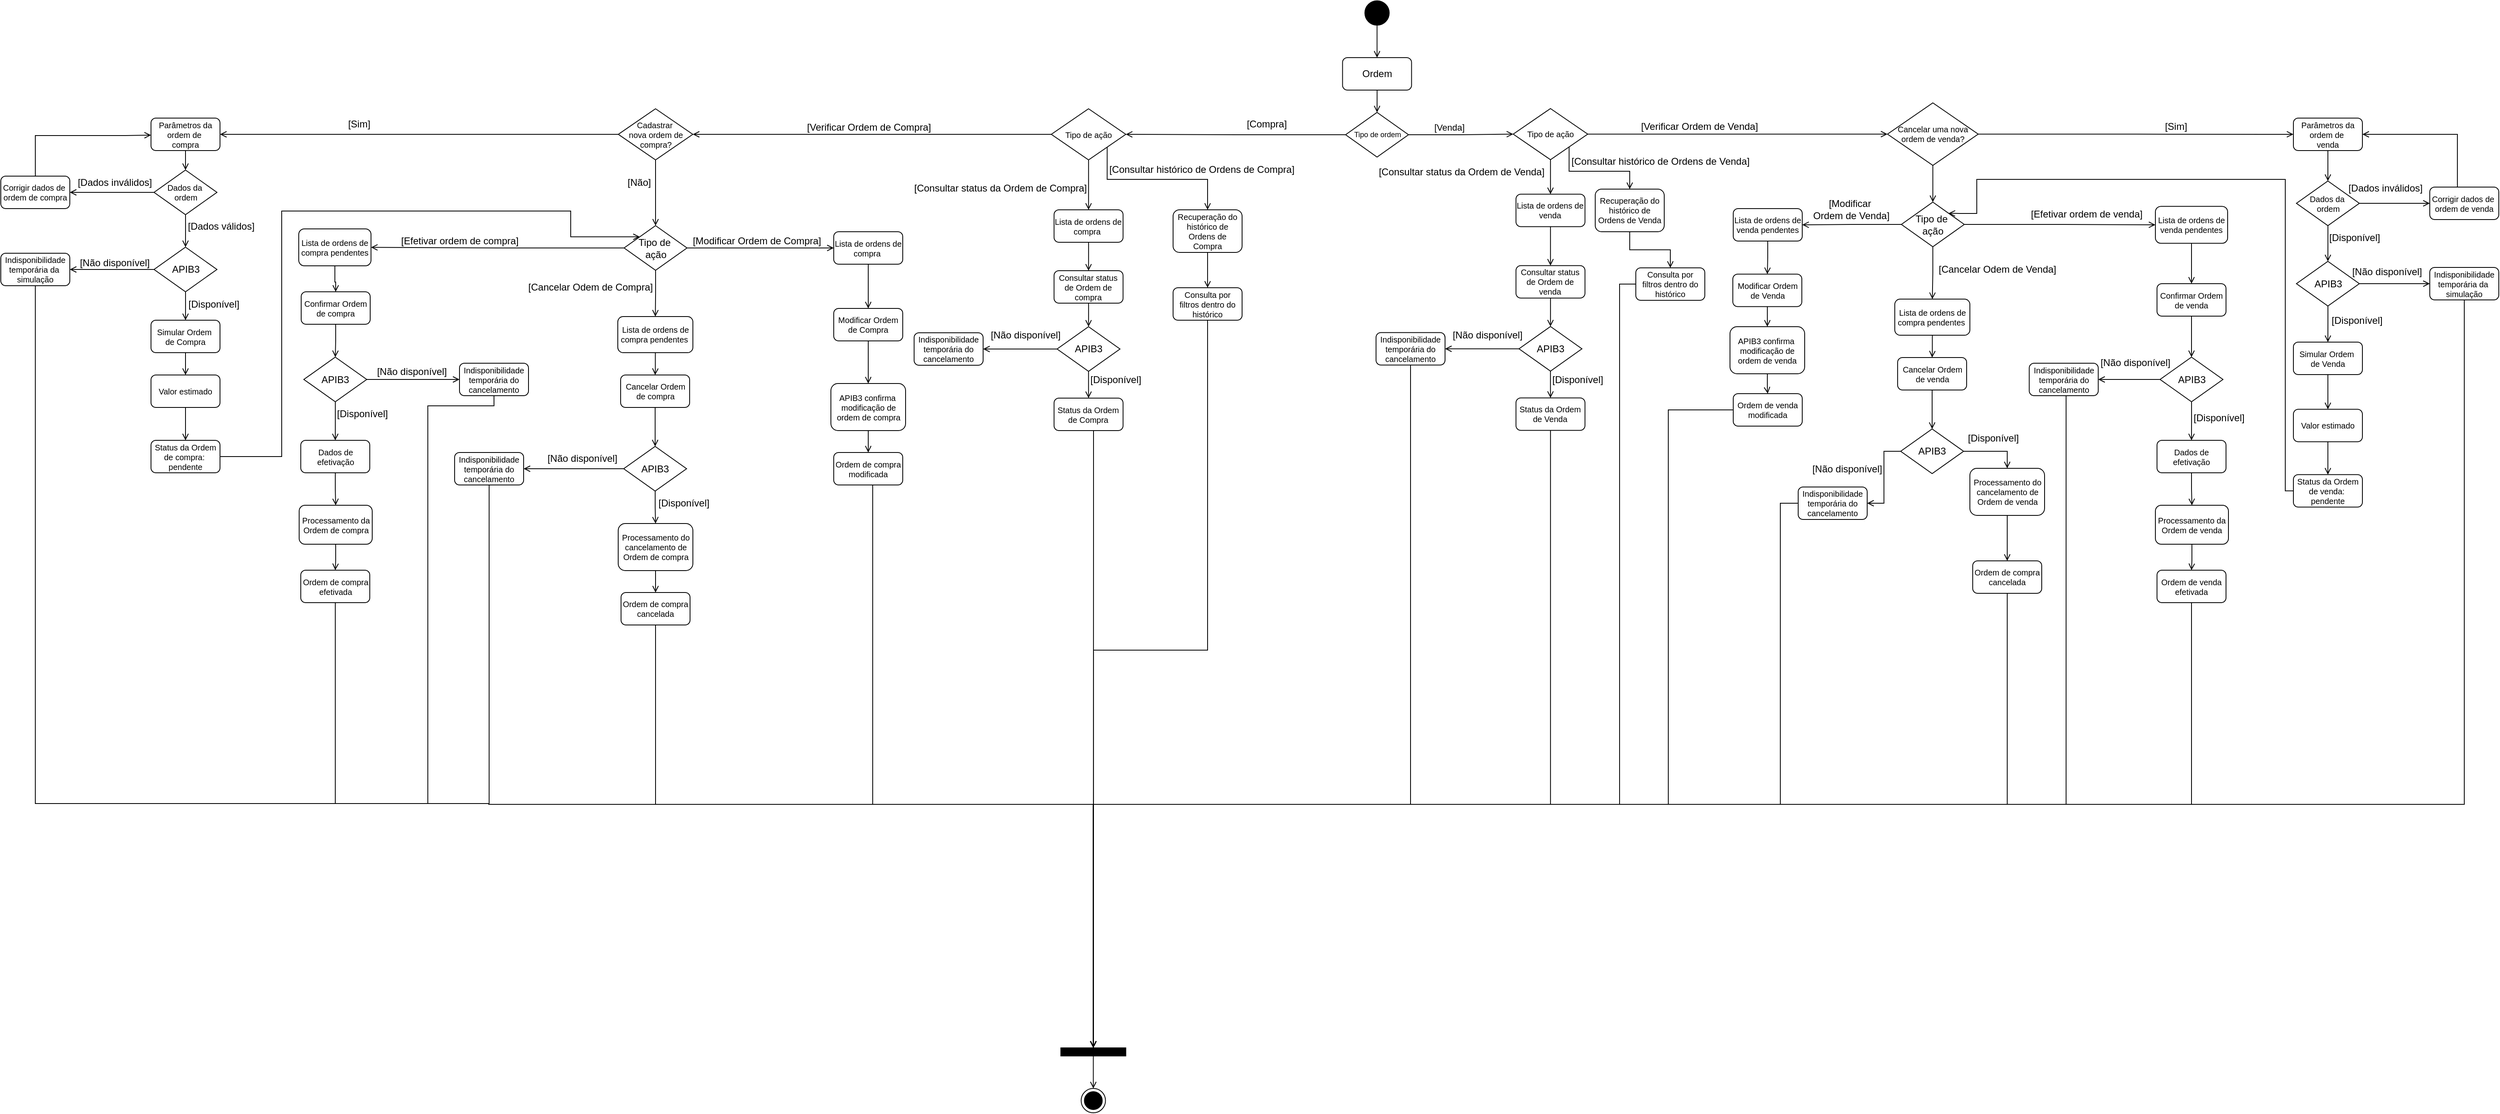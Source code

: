 <mxfile version="24.7.17">
  <diagram name="Página-1" id="FXrEpwq64N0sqPLMW4XI">
    <mxGraphModel dx="4732" dy="1298" grid="1" gridSize="10" guides="1" tooltips="1" connect="1" arrows="1" fold="1" page="1" pageScale="1" pageWidth="1100" pageHeight="850" math="0" shadow="0">
      <root>
        <mxCell id="0" />
        <mxCell id="1" parent="0" />
        <mxCell id="Sk72uiIsyQAN5pC7uQmF-3" style="edgeStyle=orthogonalEdgeStyle;rounded=0;orthogonalLoop=1;jettySize=auto;html=1;entryX=0.5;entryY=0;entryDx=0;entryDy=0;endArrow=open;endFill=0;" parent="1" source="Sk72uiIsyQAN5pC7uQmF-1" target="Sk72uiIsyQAN5pC7uQmF-2" edge="1">
          <mxGeometry relative="1" as="geometry" />
        </mxCell>
        <mxCell id="Sk72uiIsyQAN5pC7uQmF-1" value="" style="ellipse;whiteSpace=wrap;html=1;aspect=fixed;fillColor=#000000;" parent="1" vertex="1">
          <mxGeometry x="566.25" y="120" width="30" height="30" as="geometry" />
        </mxCell>
        <mxCell id="Sk72uiIsyQAN5pC7uQmF-5" style="edgeStyle=orthogonalEdgeStyle;rounded=0;orthogonalLoop=1;jettySize=auto;html=1;entryX=0.5;entryY=0;entryDx=0;entryDy=0;endArrow=open;endFill=0;" parent="1" source="Sk72uiIsyQAN5pC7uQmF-2" target="Sk72uiIsyQAN5pC7uQmF-4" edge="1">
          <mxGeometry relative="1" as="geometry" />
        </mxCell>
        <mxCell id="Sk72uiIsyQAN5pC7uQmF-2" value="Ordem" style="rounded=1;whiteSpace=wrap;html=1;" parent="1" vertex="1">
          <mxGeometry x="538.75" y="190" width="85" height="40" as="geometry" />
        </mxCell>
        <mxCell id="IWyUqhcyfYSEkEnzNz_I-221" style="edgeStyle=orthogonalEdgeStyle;rounded=0;orthogonalLoop=1;jettySize=auto;html=1;entryX=0;entryY=0.5;entryDx=0;entryDy=0;endArrow=open;endFill=0;" edge="1" parent="1" source="Sk72uiIsyQAN5pC7uQmF-4" target="IWyUqhcyfYSEkEnzNz_I-220">
          <mxGeometry relative="1" as="geometry" />
        </mxCell>
        <mxCell id="Sk72uiIsyQAN5pC7uQmF-4" value="&lt;div style=&quot;font-size: 9px;&quot;&gt;Tipo de ordem&lt;/div&gt;" style="rhombus;whiteSpace=wrap;html=1;" parent="1" vertex="1">
          <mxGeometry x="542.5" y="257.5" width="77.5" height="55" as="geometry" />
        </mxCell>
        <mxCell id="IWyUqhcyfYSEkEnzNz_I-4" style="edgeStyle=orthogonalEdgeStyle;rounded=0;orthogonalLoop=1;jettySize=auto;html=1;entryX=0.5;entryY=0;entryDx=0;entryDy=0;endArrow=open;endFill=0;" edge="1" parent="1" source="IWyUqhcyfYSEkEnzNz_I-12" target="IWyUqhcyfYSEkEnzNz_I-3">
          <mxGeometry relative="1" as="geometry" />
        </mxCell>
        <mxCell id="Sk72uiIsyQAN5pC7uQmF-6" value="Parâmetros da&lt;div style=&quot;font-size: 10px;&quot;&gt;ordem de&amp;nbsp;&lt;/div&gt;&lt;div style=&quot;font-size: 10px;&quot;&gt;compra&lt;/div&gt;" style="rounded=1;whiteSpace=wrap;html=1;fontSize=10;" parent="1" vertex="1">
          <mxGeometry x="-929" y="264.5" width="85" height="40" as="geometry" />
        </mxCell>
        <mxCell id="Sk72uiIsyQAN5pC7uQmF-13" style="edgeStyle=orthogonalEdgeStyle;rounded=0;orthogonalLoop=1;jettySize=auto;html=1;entryX=0.5;entryY=0;entryDx=0;entryDy=0;endArrow=open;endFill=0;" parent="1" source="Sk72uiIsyQAN5pC7uQmF-10" target="Sk72uiIsyQAN5pC7uQmF-12" edge="1">
          <mxGeometry relative="1" as="geometry">
            <mxPoint x="231.75" y="1450" as="targetPoint" />
          </mxGeometry>
        </mxCell>
        <mxCell id="Sk72uiIsyQAN5pC7uQmF-10" value="" style="rounded=0;whiteSpace=wrap;html=1;fillColor=#000000;" parent="1" vertex="1">
          <mxGeometry x="191.75" y="1410" width="80" height="10" as="geometry" />
        </mxCell>
        <mxCell id="Sk72uiIsyQAN5pC7uQmF-12" value="" style="ellipse;html=1;shape=endState;fillColor=#000000;strokeColor=#000000;" parent="1" vertex="1">
          <mxGeometry x="216.75" y="1460" width="30" height="30" as="geometry" />
        </mxCell>
        <mxCell id="Sk72uiIsyQAN5pC7uQmF-16" value="&lt;div&gt;&lt;font style=&quot;font-size: 11px;&quot;&gt;[Venda]&lt;/font&gt;&lt;/div&gt;" style="text;html=1;align=center;verticalAlign=middle;resizable=0;points=[];autosize=1;strokeColor=none;fillColor=none;" parent="1" vertex="1">
          <mxGeometry x="640" y="260.5" width="60" height="30" as="geometry" />
        </mxCell>
        <mxCell id="IWyUqhcyfYSEkEnzNz_I-6" style="edgeStyle=orthogonalEdgeStyle;rounded=0;orthogonalLoop=1;jettySize=auto;html=1;entryX=1;entryY=0.5;entryDx=0;entryDy=0;endArrow=open;endFill=0;" edge="1" parent="1" source="IWyUqhcyfYSEkEnzNz_I-3" target="IWyUqhcyfYSEkEnzNz_I-5">
          <mxGeometry relative="1" as="geometry" />
        </mxCell>
        <mxCell id="IWyUqhcyfYSEkEnzNz_I-10" style="edgeStyle=orthogonalEdgeStyle;rounded=0;orthogonalLoop=1;jettySize=auto;html=1;entryX=0.5;entryY=0;entryDx=0;entryDy=0;endArrow=open;endFill=0;" edge="1" parent="1" source="IWyUqhcyfYSEkEnzNz_I-228" target="IWyUqhcyfYSEkEnzNz_I-9">
          <mxGeometry relative="1" as="geometry" />
        </mxCell>
        <mxCell id="IWyUqhcyfYSEkEnzNz_I-3" value="APIB3" style="rhombus;whiteSpace=wrap;html=1;" vertex="1" parent="1">
          <mxGeometry x="-925.25" y="423.5" width="77.5" height="55" as="geometry" />
        </mxCell>
        <mxCell id="IWyUqhcyfYSEkEnzNz_I-86" style="edgeStyle=orthogonalEdgeStyle;rounded=0;orthogonalLoop=1;jettySize=auto;html=1;entryX=0.5;entryY=0;entryDx=0;entryDy=0;endArrow=open;endFill=0;" edge="1" parent="1" source="IWyUqhcyfYSEkEnzNz_I-5" target="Sk72uiIsyQAN5pC7uQmF-10">
          <mxGeometry relative="1" as="geometry">
            <Array as="points">
              <mxPoint x="-1072" y="1109" />
              <mxPoint x="-513" y="1109" />
              <mxPoint x="232" y="1110" />
            </Array>
          </mxGeometry>
        </mxCell>
        <mxCell id="IWyUqhcyfYSEkEnzNz_I-5" value="Indisponibilidade&lt;div&gt;temporária da&amp;nbsp;&lt;/div&gt;&lt;div&gt;simulação&lt;/div&gt;" style="rounded=1;whiteSpace=wrap;html=1;fontSize=10;" vertex="1" parent="1">
          <mxGeometry x="-1114" y="431" width="85" height="40" as="geometry" />
        </mxCell>
        <mxCell id="IWyUqhcyfYSEkEnzNz_I-7" value="[Não disponível]" style="text;html=1;align=center;verticalAlign=middle;resizable=0;points=[];autosize=1;strokeColor=none;fillColor=none;" vertex="1" parent="1">
          <mxGeometry x="-1029" y="427.5" width="110" height="30" as="geometry" />
        </mxCell>
        <mxCell id="IWyUqhcyfYSEkEnzNz_I-37" style="edgeStyle=orthogonalEdgeStyle;rounded=0;orthogonalLoop=1;jettySize=auto;html=1;entryX=0.5;entryY=0;entryDx=0;entryDy=0;endArrow=open;endFill=0;" edge="1" parent="1" source="IWyUqhcyfYSEkEnzNz_I-9" target="IWyUqhcyfYSEkEnzNz_I-36">
          <mxGeometry relative="1" as="geometry" />
        </mxCell>
        <mxCell id="IWyUqhcyfYSEkEnzNz_I-9" value="Valor estimado" style="rounded=1;whiteSpace=wrap;html=1;fontSize=10;" vertex="1" parent="1">
          <mxGeometry x="-929" y="581" width="85" height="40" as="geometry" />
        </mxCell>
        <mxCell id="IWyUqhcyfYSEkEnzNz_I-11" value="[Disponível]" style="text;html=1;align=center;verticalAlign=middle;resizable=0;points=[];autosize=1;strokeColor=none;fillColor=none;" vertex="1" parent="1">
          <mxGeometry x="-897" y="478.5" width="90" height="30" as="geometry" />
        </mxCell>
        <mxCell id="IWyUqhcyfYSEkEnzNz_I-13" value="" style="edgeStyle=orthogonalEdgeStyle;rounded=0;orthogonalLoop=1;jettySize=auto;html=1;entryX=0.5;entryY=0;entryDx=0;entryDy=0;endArrow=open;endFill=0;" edge="1" parent="1" source="Sk72uiIsyQAN5pC7uQmF-6" target="IWyUqhcyfYSEkEnzNz_I-12">
          <mxGeometry relative="1" as="geometry">
            <mxPoint x="-886" y="303.5" as="sourcePoint" />
            <mxPoint x="-886" y="458.5" as="targetPoint" />
          </mxGeometry>
        </mxCell>
        <mxCell id="IWyUqhcyfYSEkEnzNz_I-15" style="edgeStyle=orthogonalEdgeStyle;rounded=0;orthogonalLoop=1;jettySize=auto;html=1;entryX=1;entryY=0.5;entryDx=0;entryDy=0;endArrow=open;endFill=0;" edge="1" parent="1" source="IWyUqhcyfYSEkEnzNz_I-12" target="IWyUqhcyfYSEkEnzNz_I-14">
          <mxGeometry relative="1" as="geometry" />
        </mxCell>
        <mxCell id="IWyUqhcyfYSEkEnzNz_I-12" value="Dados da&amp;nbsp;&lt;div style=&quot;font-size: 10px;&quot;&gt;ordem&lt;/div&gt;" style="rhombus;whiteSpace=wrap;html=1;fontSize=10;" vertex="1" parent="1">
          <mxGeometry x="-925.25" y="328.5" width="77.5" height="55" as="geometry" />
        </mxCell>
        <mxCell id="IWyUqhcyfYSEkEnzNz_I-18" style="edgeStyle=orthogonalEdgeStyle;rounded=0;orthogonalLoop=1;jettySize=auto;html=1;entryX=0;entryY=0.5;entryDx=0;entryDy=0;endArrow=open;endFill=0;" edge="1" parent="1">
          <mxGeometry relative="1" as="geometry">
            <mxPoint x="-1071.48" y="337" as="sourcePoint" />
            <mxPoint x="-929" y="285.5" as="targetPoint" />
            <Array as="points">
              <mxPoint x="-1071" y="286" />
              <mxPoint x="-960" y="286" />
            </Array>
          </mxGeometry>
        </mxCell>
        <mxCell id="IWyUqhcyfYSEkEnzNz_I-14" value="Corrigir dados de&amp;nbsp;&lt;div&gt;ordem de compra&lt;/div&gt;" style="rounded=1;whiteSpace=wrap;html=1;fontSize=10;" vertex="1" parent="1">
          <mxGeometry x="-1114" y="336" width="85" height="40" as="geometry" />
        </mxCell>
        <mxCell id="IWyUqhcyfYSEkEnzNz_I-16" value="[Dados inválidos]" style="text;html=1;align=center;verticalAlign=middle;resizable=0;points=[];autosize=1;strokeColor=none;fillColor=none;" vertex="1" parent="1">
          <mxGeometry x="-1029" y="328.5" width="110" height="30" as="geometry" />
        </mxCell>
        <mxCell id="IWyUqhcyfYSEkEnzNz_I-19" value="[Dados válidos]" style="text;html=1;align=center;verticalAlign=middle;resizable=0;points=[];autosize=1;strokeColor=none;fillColor=none;" vertex="1" parent="1">
          <mxGeometry x="-898" y="382.5" width="110" height="30" as="geometry" />
        </mxCell>
        <mxCell id="IWyUqhcyfYSEkEnzNz_I-74" style="edgeStyle=orthogonalEdgeStyle;rounded=0;orthogonalLoop=1;jettySize=auto;html=1;entryX=1;entryY=0.5;entryDx=0;entryDy=0;endArrow=open;endFill=0;" edge="1" parent="1" source="IWyUqhcyfYSEkEnzNz_I-21" target="IWyUqhcyfYSEkEnzNz_I-52">
          <mxGeometry relative="1" as="geometry" />
        </mxCell>
        <mxCell id="IWyUqhcyfYSEkEnzNz_I-76" style="edgeStyle=orthogonalEdgeStyle;rounded=0;orthogonalLoop=1;jettySize=auto;html=1;entryX=0.5;entryY=0;entryDx=0;entryDy=0;endArrow=open;endFill=0;" edge="1" parent="1" source="IWyUqhcyfYSEkEnzNz_I-21" target="IWyUqhcyfYSEkEnzNz_I-40">
          <mxGeometry relative="1" as="geometry" />
        </mxCell>
        <mxCell id="IWyUqhcyfYSEkEnzNz_I-78" style="edgeStyle=orthogonalEdgeStyle;rounded=0;orthogonalLoop=1;jettySize=auto;html=1;entryX=0;entryY=0.5;entryDx=0;entryDy=0;endArrow=open;endFill=0;" edge="1" parent="1" source="IWyUqhcyfYSEkEnzNz_I-21" target="IWyUqhcyfYSEkEnzNz_I-77">
          <mxGeometry relative="1" as="geometry" />
        </mxCell>
        <mxCell id="IWyUqhcyfYSEkEnzNz_I-21" value="Tipo de&amp;nbsp;&lt;div&gt;ação&lt;/div&gt;" style="rhombus;whiteSpace=wrap;html=1;" vertex="1" parent="1">
          <mxGeometry x="-346.24" y="397" width="77.5" height="55" as="geometry" />
        </mxCell>
        <mxCell id="IWyUqhcyfYSEkEnzNz_I-31" style="edgeStyle=orthogonalEdgeStyle;rounded=0;orthogonalLoop=1;jettySize=auto;html=1;entryX=0.5;entryY=0;entryDx=0;entryDy=0;endArrow=open;endFill=0;" edge="1" parent="1" source="IWyUqhcyfYSEkEnzNz_I-67" target="IWyUqhcyfYSEkEnzNz_I-26">
          <mxGeometry relative="1" as="geometry" />
        </mxCell>
        <mxCell id="IWyUqhcyfYSEkEnzNz_I-23" value="Confirmar Ordem&lt;div&gt;de compra&lt;/div&gt;" style="rounded=1;whiteSpace=wrap;html=1;fontSize=10;" vertex="1" parent="1">
          <mxGeometry x="-744" y="478.5" width="85" height="40" as="geometry" />
        </mxCell>
        <mxCell id="IWyUqhcyfYSEkEnzNz_I-25" value="[Efetivar ordem de compra]" style="text;html=1;align=center;verticalAlign=middle;resizable=0;points=[];autosize=1;strokeColor=none;fillColor=none;" vertex="1" parent="1">
          <mxGeometry x="-634" y="401" width="170" height="30" as="geometry" />
        </mxCell>
        <mxCell id="IWyUqhcyfYSEkEnzNz_I-33" style="edgeStyle=orthogonalEdgeStyle;rounded=0;orthogonalLoop=1;jettySize=auto;html=1;entryX=0.5;entryY=0;entryDx=0;entryDy=0;endArrow=open;endFill=0;" edge="1" parent="1" source="IWyUqhcyfYSEkEnzNz_I-26" target="IWyUqhcyfYSEkEnzNz_I-32">
          <mxGeometry relative="1" as="geometry" />
        </mxCell>
        <mxCell id="IWyUqhcyfYSEkEnzNz_I-26" value="Dados de efetivação" style="rounded=1;whiteSpace=wrap;html=1;fontSize=10;" vertex="1" parent="1">
          <mxGeometry x="-744.5" y="661.5" width="85" height="40" as="geometry" />
        </mxCell>
        <mxCell id="IWyUqhcyfYSEkEnzNz_I-35" style="edgeStyle=orthogonalEdgeStyle;rounded=0;orthogonalLoop=1;jettySize=auto;html=1;entryX=0.5;entryY=0;entryDx=0;entryDy=0;endArrow=open;endFill=0;" edge="1" parent="1" source="IWyUqhcyfYSEkEnzNz_I-32" target="IWyUqhcyfYSEkEnzNz_I-34">
          <mxGeometry relative="1" as="geometry" />
        </mxCell>
        <mxCell id="IWyUqhcyfYSEkEnzNz_I-32" value="Processamento da Ordem de compra" style="rounded=1;whiteSpace=wrap;html=1;fontSize=10;" vertex="1" parent="1">
          <mxGeometry x="-746.5" y="741.5" width="90" height="48" as="geometry" />
        </mxCell>
        <mxCell id="IWyUqhcyfYSEkEnzNz_I-87" style="edgeStyle=orthogonalEdgeStyle;rounded=0;orthogonalLoop=1;jettySize=auto;html=1;entryX=0.5;entryY=0;entryDx=0;entryDy=0;endArrow=open;endFill=0;" edge="1" parent="1" source="IWyUqhcyfYSEkEnzNz_I-34" target="Sk72uiIsyQAN5pC7uQmF-10">
          <mxGeometry relative="1" as="geometry">
            <Array as="points">
              <mxPoint x="-702" y="1109" />
              <mxPoint x="-513" y="1109" />
              <mxPoint x="232" y="1110" />
            </Array>
          </mxGeometry>
        </mxCell>
        <mxCell id="IWyUqhcyfYSEkEnzNz_I-34" value="Ordem de compra efetivada" style="rounded=1;whiteSpace=wrap;html=1;fontSize=10;" vertex="1" parent="1">
          <mxGeometry x="-744.5" y="821.5" width="85" height="40" as="geometry" />
        </mxCell>
        <mxCell id="IWyUqhcyfYSEkEnzNz_I-51" style="edgeStyle=orthogonalEdgeStyle;rounded=0;orthogonalLoop=1;jettySize=auto;html=1;entryX=0;entryY=0;entryDx=0;entryDy=0;endArrow=open;endFill=0;" edge="1" parent="1" source="IWyUqhcyfYSEkEnzNz_I-36" target="IWyUqhcyfYSEkEnzNz_I-21">
          <mxGeometry relative="1" as="geometry">
            <Array as="points">
              <mxPoint x="-768" y="681" />
              <mxPoint x="-768" y="379" />
              <mxPoint x="-412" y="379" />
              <mxPoint x="-412" y="411" />
            </Array>
          </mxGeometry>
        </mxCell>
        <mxCell id="IWyUqhcyfYSEkEnzNz_I-36" value="Status da Ordem de compra:&amp;nbsp;&lt;div&gt;pendente&lt;/div&gt;" style="rounded=1;whiteSpace=wrap;html=1;fontSize=10;" vertex="1" parent="1">
          <mxGeometry x="-929" y="661.5" width="85" height="40" as="geometry" />
        </mxCell>
        <mxCell id="IWyUqhcyfYSEkEnzNz_I-56" style="edgeStyle=orthogonalEdgeStyle;rounded=0;orthogonalLoop=1;jettySize=auto;html=1;entryX=0.5;entryY=0;entryDx=0;entryDy=0;endArrow=open;endFill=0;" edge="1" parent="1" source="IWyUqhcyfYSEkEnzNz_I-40" target="IWyUqhcyfYSEkEnzNz_I-55">
          <mxGeometry relative="1" as="geometry" />
        </mxCell>
        <mxCell id="IWyUqhcyfYSEkEnzNz_I-40" value="Lista de ordens de compra pendentes&amp;nbsp;" style="rounded=1;whiteSpace=wrap;html=1;fontSize=10;" vertex="1" parent="1">
          <mxGeometry x="-354" y="509" width="92.5" height="44.5" as="geometry" />
        </mxCell>
        <mxCell id="IWyUqhcyfYSEkEnzNz_I-43" value="[Cancelar Odem de Compra]" style="text;html=1;align=center;verticalAlign=middle;resizable=0;points=[];autosize=1;strokeColor=none;fillColor=none;" vertex="1" parent="1">
          <mxGeometry x="-478" y="457.5" width="180" height="30" as="geometry" />
        </mxCell>
        <mxCell id="IWyUqhcyfYSEkEnzNz_I-45" value="" style="edgeStyle=orthogonalEdgeStyle;rounded=0;orthogonalLoop=1;jettySize=auto;html=1;entryX=1;entryY=0.5;entryDx=0;entryDy=0;endArrow=open;endFill=0;" edge="1" parent="1" source="IWyUqhcyfYSEkEnzNz_I-92" target="IWyUqhcyfYSEkEnzNz_I-44">
          <mxGeometry relative="1" as="geometry">
            <mxPoint x="543" y="285" as="sourcePoint" />
            <mxPoint x="240" y="285" as="targetPoint" />
          </mxGeometry>
        </mxCell>
        <mxCell id="IWyUqhcyfYSEkEnzNz_I-48" style="edgeStyle=orthogonalEdgeStyle;rounded=0;orthogonalLoop=1;jettySize=auto;html=1;entryX=0.5;entryY=0;entryDx=0;entryDy=0;endArrow=open;endFill=0;" edge="1" parent="1" source="IWyUqhcyfYSEkEnzNz_I-44" target="IWyUqhcyfYSEkEnzNz_I-21">
          <mxGeometry relative="1" as="geometry" />
        </mxCell>
        <mxCell id="IWyUqhcyfYSEkEnzNz_I-73" style="edgeStyle=orthogonalEdgeStyle;rounded=0;orthogonalLoop=1;jettySize=auto;html=1;entryX=1;entryY=0.5;entryDx=0;entryDy=0;endArrow=open;endFill=0;" edge="1" parent="1" source="IWyUqhcyfYSEkEnzNz_I-44" target="Sk72uiIsyQAN5pC7uQmF-6">
          <mxGeometry relative="1" as="geometry" />
        </mxCell>
        <mxCell id="IWyUqhcyfYSEkEnzNz_I-44" value="&lt;div style=&quot;font-size: 10px;&quot;&gt;Cadastrar&amp;nbsp;&lt;/div&gt;&lt;div style=&quot;font-size: 10px;&quot;&gt;nova ordem de compra?&lt;/div&gt;" style="rhombus;whiteSpace=wrap;html=1;fontSize=10;" vertex="1" parent="1">
          <mxGeometry x="-353.37" y="253" width="91.75" height="63" as="geometry" />
        </mxCell>
        <mxCell id="IWyUqhcyfYSEkEnzNz_I-47" value="[Sim]" style="text;html=1;align=center;verticalAlign=middle;resizable=0;points=[];autosize=1;strokeColor=none;fillColor=none;" vertex="1" parent="1">
          <mxGeometry x="-698.5" y="256.5" width="50" height="30" as="geometry" />
        </mxCell>
        <mxCell id="IWyUqhcyfYSEkEnzNz_I-49" value="[Não]" style="text;html=1;align=center;verticalAlign=middle;resizable=0;points=[];autosize=1;strokeColor=none;fillColor=none;" vertex="1" parent="1">
          <mxGeometry x="-353.37" y="328.5" width="50" height="30" as="geometry" />
        </mxCell>
        <mxCell id="IWyUqhcyfYSEkEnzNz_I-54" style="edgeStyle=orthogonalEdgeStyle;rounded=0;orthogonalLoop=1;jettySize=auto;html=1;entryX=0.5;entryY=0;entryDx=0;entryDy=0;endArrow=open;endFill=0;" edge="1" parent="1" source="IWyUqhcyfYSEkEnzNz_I-52" target="IWyUqhcyfYSEkEnzNz_I-23">
          <mxGeometry relative="1" as="geometry" />
        </mxCell>
        <mxCell id="IWyUqhcyfYSEkEnzNz_I-52" value="Lista de ordens de compra pendentes" style="rounded=1;whiteSpace=wrap;html=1;fontSize=10;" vertex="1" parent="1">
          <mxGeometry x="-747" y="401" width="89" height="45.5" as="geometry" />
        </mxCell>
        <mxCell id="IWyUqhcyfYSEkEnzNz_I-58" style="edgeStyle=orthogonalEdgeStyle;rounded=0;orthogonalLoop=1;jettySize=auto;html=1;entryX=0.5;entryY=0;entryDx=0;entryDy=0;endArrow=open;endFill=0;" edge="1" parent="1" source="IWyUqhcyfYSEkEnzNz_I-55" target="IWyUqhcyfYSEkEnzNz_I-57">
          <mxGeometry relative="1" as="geometry" />
        </mxCell>
        <mxCell id="IWyUqhcyfYSEkEnzNz_I-55" value="Cancelar Ordem&lt;div&gt;de compra&lt;/div&gt;" style="rounded=1;whiteSpace=wrap;html=1;fontSize=10;" vertex="1" parent="1">
          <mxGeometry x="-350.5" y="581" width="85" height="40" as="geometry" />
        </mxCell>
        <mxCell id="IWyUqhcyfYSEkEnzNz_I-60" style="edgeStyle=orthogonalEdgeStyle;rounded=0;orthogonalLoop=1;jettySize=auto;html=1;entryX=1;entryY=0.5;entryDx=0;entryDy=0;endArrow=open;endFill=0;" edge="1" parent="1" source="IWyUqhcyfYSEkEnzNz_I-57" target="IWyUqhcyfYSEkEnzNz_I-59">
          <mxGeometry relative="1" as="geometry" />
        </mxCell>
        <mxCell id="IWyUqhcyfYSEkEnzNz_I-63" style="edgeStyle=orthogonalEdgeStyle;rounded=0;orthogonalLoop=1;jettySize=auto;html=1;entryX=0.5;entryY=0;entryDx=0;entryDy=0;endArrow=open;endFill=0;" edge="1" parent="1" source="IWyUqhcyfYSEkEnzNz_I-57" target="IWyUqhcyfYSEkEnzNz_I-62">
          <mxGeometry relative="1" as="geometry" />
        </mxCell>
        <mxCell id="IWyUqhcyfYSEkEnzNz_I-57" value="APIB3" style="rhombus;whiteSpace=wrap;html=1;" vertex="1" parent="1">
          <mxGeometry x="-346.75" y="669" width="77.5" height="55" as="geometry" />
        </mxCell>
        <mxCell id="IWyUqhcyfYSEkEnzNz_I-89" style="edgeStyle=orthogonalEdgeStyle;rounded=0;orthogonalLoop=1;jettySize=auto;html=1;entryX=0.5;entryY=0;entryDx=0;entryDy=0;endArrow=open;endFill=0;" edge="1" parent="1" source="IWyUqhcyfYSEkEnzNz_I-59" target="Sk72uiIsyQAN5pC7uQmF-10">
          <mxGeometry relative="1" as="geometry">
            <Array as="points">
              <mxPoint x="-512" y="1110" />
              <mxPoint x="232" y="1110" />
            </Array>
          </mxGeometry>
        </mxCell>
        <mxCell id="IWyUqhcyfYSEkEnzNz_I-59" value="Indisponibilidade&lt;div&gt;temporária do&lt;/div&gt;&lt;div&gt;cancelamento&lt;/div&gt;" style="rounded=1;whiteSpace=wrap;html=1;fontSize=10;" vertex="1" parent="1">
          <mxGeometry x="-555" y="676.5" width="85" height="40" as="geometry" />
        </mxCell>
        <mxCell id="IWyUqhcyfYSEkEnzNz_I-61" value="[Não disponível]" style="text;html=1;align=center;verticalAlign=middle;resizable=0;points=[];autosize=1;strokeColor=none;fillColor=none;" vertex="1" parent="1">
          <mxGeometry x="-453" y="669" width="110" height="30" as="geometry" />
        </mxCell>
        <mxCell id="IWyUqhcyfYSEkEnzNz_I-66" style="edgeStyle=orthogonalEdgeStyle;rounded=0;orthogonalLoop=1;jettySize=auto;html=1;entryX=0.5;entryY=0;entryDx=0;entryDy=0;endArrow=open;endFill=0;" edge="1" parent="1" source="IWyUqhcyfYSEkEnzNz_I-62" target="IWyUqhcyfYSEkEnzNz_I-65">
          <mxGeometry relative="1" as="geometry" />
        </mxCell>
        <mxCell id="IWyUqhcyfYSEkEnzNz_I-62" value="Processamento do cancelamento de Ordem de compra" style="rounded=1;whiteSpace=wrap;html=1;fontSize=10;" vertex="1" parent="1">
          <mxGeometry x="-353.5" y="764" width="92" height="58" as="geometry" />
        </mxCell>
        <mxCell id="IWyUqhcyfYSEkEnzNz_I-64" value="[Disponível]" style="text;html=1;align=center;verticalAlign=middle;resizable=0;points=[];autosize=1;strokeColor=none;fillColor=none;" vertex="1" parent="1">
          <mxGeometry x="-318.5" y="724" width="90" height="30" as="geometry" />
        </mxCell>
        <mxCell id="IWyUqhcyfYSEkEnzNz_I-90" style="edgeStyle=orthogonalEdgeStyle;rounded=0;orthogonalLoop=1;jettySize=auto;html=1;entryX=0.5;entryY=0;entryDx=0;entryDy=0;endArrow=open;endFill=0;" edge="1" parent="1" source="IWyUqhcyfYSEkEnzNz_I-65" target="Sk72uiIsyQAN5pC7uQmF-10">
          <mxGeometry relative="1" as="geometry">
            <Array as="points">
              <mxPoint x="-307" y="1110" />
              <mxPoint x="232" y="1110" />
            </Array>
          </mxGeometry>
        </mxCell>
        <mxCell id="IWyUqhcyfYSEkEnzNz_I-65" value="Ordem de compra&lt;div&gt;cancelada&lt;/div&gt;" style="rounded=1;whiteSpace=wrap;html=1;fontSize=10;" vertex="1" parent="1">
          <mxGeometry x="-350" y="849" width="85" height="40" as="geometry" />
        </mxCell>
        <mxCell id="IWyUqhcyfYSEkEnzNz_I-68" value="" style="edgeStyle=orthogonalEdgeStyle;rounded=0;orthogonalLoop=1;jettySize=auto;html=1;entryX=0.5;entryY=0;entryDx=0;entryDy=0;endArrow=open;endFill=0;" edge="1" parent="1" source="IWyUqhcyfYSEkEnzNz_I-23" target="IWyUqhcyfYSEkEnzNz_I-67">
          <mxGeometry relative="1" as="geometry">
            <mxPoint x="-702" y="519" as="sourcePoint" />
            <mxPoint x="-702" y="641" as="targetPoint" />
          </mxGeometry>
        </mxCell>
        <mxCell id="IWyUqhcyfYSEkEnzNz_I-71" style="edgeStyle=orthogonalEdgeStyle;rounded=0;orthogonalLoop=1;jettySize=auto;html=1;entryX=0;entryY=0.5;entryDx=0;entryDy=0;endArrow=open;endFill=0;" edge="1" parent="1" source="IWyUqhcyfYSEkEnzNz_I-67" target="IWyUqhcyfYSEkEnzNz_I-70">
          <mxGeometry relative="1" as="geometry" />
        </mxCell>
        <mxCell id="IWyUqhcyfYSEkEnzNz_I-67" value="APIB3" style="rhombus;whiteSpace=wrap;html=1;" vertex="1" parent="1">
          <mxGeometry x="-740.75" y="559" width="77.5" height="55" as="geometry" />
        </mxCell>
        <mxCell id="IWyUqhcyfYSEkEnzNz_I-69" value="[Disponível]" style="text;html=1;align=center;verticalAlign=middle;resizable=0;points=[];autosize=1;strokeColor=none;fillColor=none;" vertex="1" parent="1">
          <mxGeometry x="-714" y="614" width="90" height="30" as="geometry" />
        </mxCell>
        <mxCell id="IWyUqhcyfYSEkEnzNz_I-88" style="edgeStyle=orthogonalEdgeStyle;rounded=0;orthogonalLoop=1;jettySize=auto;html=1;entryX=0.5;entryY=0;entryDx=0;entryDy=0;endArrow=open;endFill=0;" edge="1" parent="1" source="IWyUqhcyfYSEkEnzNz_I-70" target="Sk72uiIsyQAN5pC7uQmF-10">
          <mxGeometry relative="1" as="geometry">
            <Array as="points">
              <mxPoint x="-506" y="619" />
              <mxPoint x="-588" y="619" />
              <mxPoint x="-588" y="1109" />
              <mxPoint x="-513" y="1109" />
              <mxPoint x="232" y="1110" />
            </Array>
          </mxGeometry>
        </mxCell>
        <mxCell id="IWyUqhcyfYSEkEnzNz_I-70" value="Indisponibilidade&lt;div&gt;temporária do&lt;/div&gt;&lt;div&gt;cancelamento&lt;/div&gt;" style="rounded=1;whiteSpace=wrap;html=1;fontSize=10;" vertex="1" parent="1">
          <mxGeometry x="-549" y="566.5" width="85" height="40" as="geometry" />
        </mxCell>
        <mxCell id="IWyUqhcyfYSEkEnzNz_I-72" value="[Não disponível]" style="text;html=1;align=center;verticalAlign=middle;resizable=0;points=[];autosize=1;strokeColor=none;fillColor=none;" vertex="1" parent="1">
          <mxGeometry x="-663.25" y="561.5" width="110" height="30" as="geometry" />
        </mxCell>
        <mxCell id="IWyUqhcyfYSEkEnzNz_I-75" value="[Compra]" style="text;html=1;align=center;verticalAlign=middle;resizable=0;points=[];autosize=1;strokeColor=none;fillColor=none;" vertex="1" parent="1">
          <mxGeometry x="410" y="256.5" width="70" height="30" as="geometry" />
        </mxCell>
        <mxCell id="IWyUqhcyfYSEkEnzNz_I-81" style="edgeStyle=orthogonalEdgeStyle;rounded=0;orthogonalLoop=1;jettySize=auto;html=1;entryX=0.5;entryY=0;entryDx=0;entryDy=0;endArrow=open;endFill=0;" edge="1" parent="1" source="IWyUqhcyfYSEkEnzNz_I-77" target="IWyUqhcyfYSEkEnzNz_I-80">
          <mxGeometry relative="1" as="geometry" />
        </mxCell>
        <mxCell id="IWyUqhcyfYSEkEnzNz_I-77" value="Lista de ordens de compra&amp;nbsp;" style="rounded=1;whiteSpace=wrap;html=1;fontSize=10;" vertex="1" parent="1">
          <mxGeometry x="-88" y="404.5" width="85" height="40" as="geometry" />
        </mxCell>
        <mxCell id="IWyUqhcyfYSEkEnzNz_I-79" value="[Modificar Ordem de Compra]" style="text;html=1;align=center;verticalAlign=middle;resizable=0;points=[];autosize=1;strokeColor=none;fillColor=none;" vertex="1" parent="1">
          <mxGeometry x="-273" y="401" width="180" height="30" as="geometry" />
        </mxCell>
        <mxCell id="IWyUqhcyfYSEkEnzNz_I-85" style="edgeStyle=orthogonalEdgeStyle;rounded=0;orthogonalLoop=1;jettySize=auto;html=1;entryX=0.5;entryY=0;entryDx=0;entryDy=0;endArrow=open;endFill=0;" edge="1" parent="1" source="IWyUqhcyfYSEkEnzNz_I-80" target="IWyUqhcyfYSEkEnzNz_I-83">
          <mxGeometry relative="1" as="geometry" />
        </mxCell>
        <mxCell id="IWyUqhcyfYSEkEnzNz_I-80" value="Modificar Ordem&lt;div&gt;de Compra&lt;/div&gt;" style="rounded=1;whiteSpace=wrap;html=1;fontSize=10;" vertex="1" parent="1">
          <mxGeometry x="-88" y="499" width="85" height="40" as="geometry" />
        </mxCell>
        <mxCell id="IWyUqhcyfYSEkEnzNz_I-82" style="edgeStyle=orthogonalEdgeStyle;rounded=0;orthogonalLoop=1;jettySize=auto;html=1;entryX=0.5;entryY=0;entryDx=0;entryDy=0;endArrow=open;endFill=0;" edge="1" parent="1" source="IWyUqhcyfYSEkEnzNz_I-83" target="IWyUqhcyfYSEkEnzNz_I-84">
          <mxGeometry relative="1" as="geometry" />
        </mxCell>
        <mxCell id="IWyUqhcyfYSEkEnzNz_I-83" value="APIB3 confirma&amp;nbsp; modificação de ordem de compra" style="rounded=1;whiteSpace=wrap;html=1;fontSize=10;" vertex="1" parent="1">
          <mxGeometry x="-91.5" y="591.5" width="92" height="58" as="geometry" />
        </mxCell>
        <mxCell id="IWyUqhcyfYSEkEnzNz_I-91" style="edgeStyle=orthogonalEdgeStyle;rounded=0;orthogonalLoop=1;jettySize=auto;html=1;entryX=0.5;entryY=0;entryDx=0;entryDy=0;endArrow=open;endFill=0;" edge="1" parent="1" source="IWyUqhcyfYSEkEnzNz_I-84" target="Sk72uiIsyQAN5pC7uQmF-10">
          <mxGeometry relative="1" as="geometry">
            <Array as="points">
              <mxPoint x="-40" y="1110" />
              <mxPoint x="232" y="1110" />
            </Array>
          </mxGeometry>
        </mxCell>
        <mxCell id="IWyUqhcyfYSEkEnzNz_I-84" value="Ordem de compra&lt;div&gt;modificada&lt;/div&gt;" style="rounded=1;whiteSpace=wrap;html=1;fontSize=10;" vertex="1" parent="1">
          <mxGeometry x="-88" y="676.5" width="85" height="40" as="geometry" />
        </mxCell>
        <mxCell id="IWyUqhcyfYSEkEnzNz_I-93" value="" style="edgeStyle=orthogonalEdgeStyle;rounded=0;orthogonalLoop=1;jettySize=auto;html=1;entryX=1;entryY=0.5;entryDx=0;entryDy=0;endArrow=open;endFill=0;" edge="1" parent="1" source="Sk72uiIsyQAN5pC7uQmF-4" target="IWyUqhcyfYSEkEnzNz_I-92">
          <mxGeometry relative="1" as="geometry">
            <mxPoint x="543" y="285" as="sourcePoint" />
            <mxPoint x="-262" y="284" as="targetPoint" />
          </mxGeometry>
        </mxCell>
        <mxCell id="IWyUqhcyfYSEkEnzNz_I-96" style="edgeStyle=orthogonalEdgeStyle;rounded=0;orthogonalLoop=1;jettySize=auto;html=1;entryX=0.5;entryY=0;entryDx=0;entryDy=0;endArrow=open;endFill=0;" edge="1" parent="1" source="IWyUqhcyfYSEkEnzNz_I-92" target="IWyUqhcyfYSEkEnzNz_I-95">
          <mxGeometry relative="1" as="geometry" />
        </mxCell>
        <mxCell id="IWyUqhcyfYSEkEnzNz_I-111" style="edgeStyle=orthogonalEdgeStyle;rounded=0;orthogonalLoop=1;jettySize=auto;html=1;exitX=1;exitY=1;exitDx=0;exitDy=0;entryX=0.5;entryY=0;entryDx=0;entryDy=0;endArrow=open;endFill=0;" edge="1" parent="1" source="IWyUqhcyfYSEkEnzNz_I-92" target="IWyUqhcyfYSEkEnzNz_I-110">
          <mxGeometry relative="1" as="geometry">
            <Array as="points">
              <mxPoint x="249" y="340" />
              <mxPoint x="372" y="340" />
            </Array>
          </mxGeometry>
        </mxCell>
        <mxCell id="IWyUqhcyfYSEkEnzNz_I-92" value="&lt;div style=&quot;font-size: 10px;&quot;&gt;Tipo de ação&lt;/div&gt;" style="rhombus;whiteSpace=wrap;html=1;fontSize=10;" vertex="1" parent="1">
          <mxGeometry x="180" y="253" width="91.75" height="63" as="geometry" />
        </mxCell>
        <mxCell id="IWyUqhcyfYSEkEnzNz_I-94" value="[Verificar Ordem de Compra]" style="text;html=1;align=center;verticalAlign=middle;resizable=0;points=[];autosize=1;strokeColor=none;fillColor=none;" vertex="1" parent="1">
          <mxGeometry x="-135.5" y="260.5" width="180" height="30" as="geometry" />
        </mxCell>
        <mxCell id="IWyUqhcyfYSEkEnzNz_I-99" style="edgeStyle=orthogonalEdgeStyle;rounded=0;orthogonalLoop=1;jettySize=auto;html=1;entryX=0.5;entryY=0;entryDx=0;entryDy=0;endArrow=open;endFill=0;" edge="1" parent="1" source="IWyUqhcyfYSEkEnzNz_I-95" target="IWyUqhcyfYSEkEnzNz_I-98">
          <mxGeometry relative="1" as="geometry" />
        </mxCell>
        <mxCell id="IWyUqhcyfYSEkEnzNz_I-95" value="Lista de ordens de compra&amp;nbsp;" style="rounded=1;whiteSpace=wrap;html=1;fontSize=10;" vertex="1" parent="1">
          <mxGeometry x="183.38" y="377.5" width="85" height="40" as="geometry" />
        </mxCell>
        <mxCell id="IWyUqhcyfYSEkEnzNz_I-97" value="[Consultar status da Ordem de Compra]" style="text;html=1;align=center;verticalAlign=middle;resizable=0;points=[];autosize=1;strokeColor=none;fillColor=none;" vertex="1" parent="1">
          <mxGeometry x="-3" y="336" width="240" height="30" as="geometry" />
        </mxCell>
        <mxCell id="IWyUqhcyfYSEkEnzNz_I-101" style="edgeStyle=orthogonalEdgeStyle;rounded=0;orthogonalLoop=1;jettySize=auto;html=1;entryX=0.5;entryY=0;entryDx=0;entryDy=0;endArrow=open;endFill=0;" edge="1" parent="1" source="IWyUqhcyfYSEkEnzNz_I-98" target="IWyUqhcyfYSEkEnzNz_I-100">
          <mxGeometry relative="1" as="geometry" />
        </mxCell>
        <mxCell id="IWyUqhcyfYSEkEnzNz_I-98" value="Consultar status de Ordem de compra" style="rounded=1;whiteSpace=wrap;html=1;fontSize=10;" vertex="1" parent="1">
          <mxGeometry x="183.37" y="452.5" width="85" height="40" as="geometry" />
        </mxCell>
        <mxCell id="IWyUqhcyfYSEkEnzNz_I-104" style="edgeStyle=orthogonalEdgeStyle;rounded=0;orthogonalLoop=1;jettySize=auto;html=1;entryX=1;entryY=0.5;entryDx=0;entryDy=0;endArrow=open;endFill=0;" edge="1" parent="1" source="IWyUqhcyfYSEkEnzNz_I-100" target="IWyUqhcyfYSEkEnzNz_I-102">
          <mxGeometry relative="1" as="geometry" />
        </mxCell>
        <mxCell id="IWyUqhcyfYSEkEnzNz_I-107" style="edgeStyle=orthogonalEdgeStyle;rounded=0;orthogonalLoop=1;jettySize=auto;html=1;entryX=0.5;entryY=0;entryDx=0;entryDy=0;endArrow=open;endFill=0;" edge="1" parent="1" source="IWyUqhcyfYSEkEnzNz_I-100" target="IWyUqhcyfYSEkEnzNz_I-106">
          <mxGeometry relative="1" as="geometry" />
        </mxCell>
        <mxCell id="IWyUqhcyfYSEkEnzNz_I-100" value="APIB3" style="rhombus;whiteSpace=wrap;html=1;" vertex="1" parent="1">
          <mxGeometry x="187.12" y="521.5" width="77.5" height="55" as="geometry" />
        </mxCell>
        <mxCell id="IWyUqhcyfYSEkEnzNz_I-102" value="Indisponibilidade&lt;div&gt;temporária do&lt;/div&gt;&lt;div&gt;cancelamento&lt;/div&gt;" style="rounded=1;whiteSpace=wrap;html=1;fontSize=10;" vertex="1" parent="1">
          <mxGeometry x="11" y="529" width="85" height="40" as="geometry" />
        </mxCell>
        <mxCell id="IWyUqhcyfYSEkEnzNz_I-105" value="[Não disponível]" style="text;html=1;align=center;verticalAlign=middle;resizable=0;points=[];autosize=1;strokeColor=none;fillColor=none;" vertex="1" parent="1">
          <mxGeometry x="93" y="517" width="110" height="30" as="geometry" />
        </mxCell>
        <mxCell id="IWyUqhcyfYSEkEnzNz_I-109" style="edgeStyle=orthogonalEdgeStyle;rounded=0;orthogonalLoop=1;jettySize=auto;html=1;entryX=0.5;entryY=0;entryDx=0;entryDy=0;endArrow=open;endFill=0;" edge="1" parent="1" source="IWyUqhcyfYSEkEnzNz_I-106" target="Sk72uiIsyQAN5pC7uQmF-10">
          <mxGeometry relative="1" as="geometry">
            <Array as="points">
              <mxPoint x="232" y="770" />
              <mxPoint x="232" y="770" />
            </Array>
          </mxGeometry>
        </mxCell>
        <mxCell id="IWyUqhcyfYSEkEnzNz_I-106" value="Status da Ordem de Compra" style="rounded=1;whiteSpace=wrap;html=1;fontSize=10;" vertex="1" parent="1">
          <mxGeometry x="183.38" y="609.5" width="85" height="40" as="geometry" />
        </mxCell>
        <mxCell id="IWyUqhcyfYSEkEnzNz_I-108" value="[Disponível]" style="text;html=1;align=center;verticalAlign=middle;resizable=0;points=[];autosize=1;strokeColor=none;fillColor=none;" vertex="1" parent="1">
          <mxGeometry x="214" y="572" width="90" height="30" as="geometry" />
        </mxCell>
        <mxCell id="IWyUqhcyfYSEkEnzNz_I-119" style="edgeStyle=orthogonalEdgeStyle;rounded=0;orthogonalLoop=1;jettySize=auto;html=1;entryX=0.5;entryY=0;entryDx=0;entryDy=0;endArrow=open;endFill=0;" edge="1" parent="1" source="IWyUqhcyfYSEkEnzNz_I-110" target="IWyUqhcyfYSEkEnzNz_I-118">
          <mxGeometry relative="1" as="geometry" />
        </mxCell>
        <mxCell id="IWyUqhcyfYSEkEnzNz_I-110" value="Recuperação do&lt;div&gt;histórico de Ordens de Compra&lt;/div&gt;" style="rounded=1;whiteSpace=wrap;html=1;fontSize=10;" vertex="1" parent="1">
          <mxGeometry x="330" y="377.5" width="85" height="52.5" as="geometry" />
        </mxCell>
        <mxCell id="IWyUqhcyfYSEkEnzNz_I-112" value="[Consultar histórico de Ordens de Compra]" style="text;html=1;align=center;verticalAlign=middle;resizable=0;points=[];autosize=1;strokeColor=none;fillColor=none;" vertex="1" parent="1">
          <mxGeometry x="240" y="312.5" width="250" height="30" as="geometry" />
        </mxCell>
        <mxCell id="IWyUqhcyfYSEkEnzNz_I-120" style="edgeStyle=orthogonalEdgeStyle;rounded=0;orthogonalLoop=1;jettySize=auto;html=1;entryX=0.5;entryY=0;entryDx=0;entryDy=0;endArrow=open;endFill=0;" edge="1" parent="1" source="IWyUqhcyfYSEkEnzNz_I-118" target="Sk72uiIsyQAN5pC7uQmF-10">
          <mxGeometry relative="1" as="geometry">
            <Array as="points">
              <mxPoint x="373" y="920" />
              <mxPoint x="232" y="920" />
              <mxPoint x="232" y="1110" />
            </Array>
          </mxGeometry>
        </mxCell>
        <mxCell id="IWyUqhcyfYSEkEnzNz_I-118" value="Consulta por filtros dentro do histórico" style="rounded=1;whiteSpace=wrap;html=1;fontSize=10;" vertex="1" parent="1">
          <mxGeometry x="330" y="473.5" width="85" height="40" as="geometry" />
        </mxCell>
        <mxCell id="IWyUqhcyfYSEkEnzNz_I-223" style="edgeStyle=orthogonalEdgeStyle;rounded=0;orthogonalLoop=1;jettySize=auto;html=1;entryX=0;entryY=0.5;entryDx=0;entryDy=0;endArrow=open;endFill=0;" edge="1" parent="1" source="IWyUqhcyfYSEkEnzNz_I-220" target="IWyUqhcyfYSEkEnzNz_I-222">
          <mxGeometry relative="1" as="geometry" />
        </mxCell>
        <mxCell id="IWyUqhcyfYSEkEnzNz_I-276" style="edgeStyle=orthogonalEdgeStyle;rounded=0;orthogonalLoop=1;jettySize=auto;html=1;entryX=0.5;entryY=0;entryDx=0;entryDy=0;endArrow=open;endFill=0;" edge="1" parent="1" source="IWyUqhcyfYSEkEnzNz_I-220" target="IWyUqhcyfYSEkEnzNz_I-275">
          <mxGeometry relative="1" as="geometry" />
        </mxCell>
        <mxCell id="IWyUqhcyfYSEkEnzNz_I-356" style="edgeStyle=orthogonalEdgeStyle;rounded=0;orthogonalLoop=1;jettySize=auto;html=1;exitX=1;exitY=1;exitDx=0;exitDy=0;entryX=0.5;entryY=0;entryDx=0;entryDy=0;endArrow=open;endFill=0;" edge="1" parent="1" source="IWyUqhcyfYSEkEnzNz_I-220" target="IWyUqhcyfYSEkEnzNz_I-289">
          <mxGeometry relative="1" as="geometry">
            <Array as="points">
              <mxPoint x="818" y="330" />
              <mxPoint x="893" y="330" />
            </Array>
          </mxGeometry>
        </mxCell>
        <mxCell id="IWyUqhcyfYSEkEnzNz_I-220" value="&lt;div style=&quot;font-size: 10px;&quot;&gt;Tipo de ação&lt;/div&gt;" style="rhombus;whiteSpace=wrap;html=1;fontSize=10;" vertex="1" parent="1">
          <mxGeometry x="749" y="252.75" width="91.75" height="63" as="geometry" />
        </mxCell>
        <mxCell id="IWyUqhcyfYSEkEnzNz_I-226" style="edgeStyle=orthogonalEdgeStyle;rounded=0;orthogonalLoop=1;jettySize=auto;html=1;entryX=0;entryY=0.5;entryDx=0;entryDy=0;endArrow=open;endFill=0;" edge="1" parent="1" source="IWyUqhcyfYSEkEnzNz_I-222" target="IWyUqhcyfYSEkEnzNz_I-225">
          <mxGeometry relative="1" as="geometry" />
        </mxCell>
        <mxCell id="IWyUqhcyfYSEkEnzNz_I-300" style="edgeStyle=orthogonalEdgeStyle;rounded=0;orthogonalLoop=1;jettySize=auto;html=1;entryX=0.5;entryY=0;entryDx=0;entryDy=0;endArrow=open;endFill=0;" edge="1" parent="1" source="IWyUqhcyfYSEkEnzNz_I-222" target="IWyUqhcyfYSEkEnzNz_I-298">
          <mxGeometry relative="1" as="geometry" />
        </mxCell>
        <mxCell id="IWyUqhcyfYSEkEnzNz_I-222" value="&lt;div style=&quot;font-size: 10px;&quot;&gt;Cancelar uma nova&lt;/div&gt;&lt;div style=&quot;font-size: 10px;&quot;&gt;ordem de venda?&lt;/div&gt;" style="rhombus;whiteSpace=wrap;html=1;fontSize=10;" vertex="1" parent="1">
          <mxGeometry x="1210" y="245.75" width="111.75" height="77" as="geometry" />
        </mxCell>
        <mxCell id="IWyUqhcyfYSEkEnzNz_I-224" value="[Verificar Ordem de Venda]" style="text;html=1;align=center;verticalAlign=middle;resizable=0;points=[];autosize=1;strokeColor=none;fillColor=none;" vertex="1" parent="1">
          <mxGeometry x="893" y="260" width="170" height="30" as="geometry" />
        </mxCell>
        <mxCell id="IWyUqhcyfYSEkEnzNz_I-255" style="edgeStyle=orthogonalEdgeStyle;rounded=0;orthogonalLoop=1;jettySize=auto;html=1;entryX=0.5;entryY=0;entryDx=0;entryDy=0;endArrow=open;endFill=0;" edge="1" parent="1" source="IWyUqhcyfYSEkEnzNz_I-225" target="IWyUqhcyfYSEkEnzNz_I-250">
          <mxGeometry relative="1" as="geometry" />
        </mxCell>
        <mxCell id="IWyUqhcyfYSEkEnzNz_I-225" value="Parâmetros da&lt;div style=&quot;font-size: 10px;&quot;&gt;ordem de&amp;nbsp;&lt;/div&gt;&lt;div style=&quot;font-size: 10px;&quot;&gt;venda&lt;/div&gt;" style="rounded=1;whiteSpace=wrap;html=1;fontSize=10;" vertex="1" parent="1">
          <mxGeometry x="1710" y="264.5" width="85" height="40" as="geometry" />
        </mxCell>
        <mxCell id="IWyUqhcyfYSEkEnzNz_I-227" value="[Sim]" style="text;html=1;align=center;verticalAlign=middle;resizable=0;points=[];autosize=1;strokeColor=none;fillColor=none;" vertex="1" parent="1">
          <mxGeometry x="1540" y="260" width="50" height="30" as="geometry" />
        </mxCell>
        <mxCell id="IWyUqhcyfYSEkEnzNz_I-229" value="" style="edgeStyle=orthogonalEdgeStyle;rounded=0;orthogonalLoop=1;jettySize=auto;html=1;entryX=0.5;entryY=0;entryDx=0;entryDy=0;endArrow=open;endFill=0;" edge="1" parent="1" source="IWyUqhcyfYSEkEnzNz_I-3" target="IWyUqhcyfYSEkEnzNz_I-228">
          <mxGeometry relative="1" as="geometry">
            <mxPoint x="-886" y="478" as="sourcePoint" />
            <mxPoint x="-886" y="581" as="targetPoint" />
          </mxGeometry>
        </mxCell>
        <mxCell id="IWyUqhcyfYSEkEnzNz_I-228" value="Simular Ordem&amp;nbsp;&lt;div&gt;de Compra&lt;/div&gt;" style="rounded=1;whiteSpace=wrap;html=1;fontSize=10;" vertex="1" parent="1">
          <mxGeometry x="-929" y="513.5" width="85" height="40" as="geometry" />
        </mxCell>
        <mxCell id="IWyUqhcyfYSEkEnzNz_I-257" style="edgeStyle=orthogonalEdgeStyle;rounded=0;orthogonalLoop=1;jettySize=auto;html=1;entryX=0;entryY=0.5;entryDx=0;entryDy=0;endArrow=open;endFill=0;" edge="1" parent="1" source="IWyUqhcyfYSEkEnzNz_I-250" target="IWyUqhcyfYSEkEnzNz_I-256">
          <mxGeometry relative="1" as="geometry" />
        </mxCell>
        <mxCell id="IWyUqhcyfYSEkEnzNz_I-261" style="edgeStyle=orthogonalEdgeStyle;rounded=0;orthogonalLoop=1;jettySize=auto;html=1;entryX=0.5;entryY=0;entryDx=0;entryDy=0;endArrow=open;endFill=0;" edge="1" parent="1" source="IWyUqhcyfYSEkEnzNz_I-250" target="IWyUqhcyfYSEkEnzNz_I-260">
          <mxGeometry relative="1" as="geometry" />
        </mxCell>
        <mxCell id="IWyUqhcyfYSEkEnzNz_I-250" value="Dados da&amp;nbsp;&lt;div style=&quot;font-size: 10px;&quot;&gt;ordem&lt;/div&gt;" style="rhombus;whiteSpace=wrap;html=1;fontSize=10;" vertex="1" parent="1">
          <mxGeometry x="1713.75" y="342" width="77.5" height="55" as="geometry" />
        </mxCell>
        <mxCell id="IWyUqhcyfYSEkEnzNz_I-259" style="edgeStyle=orthogonalEdgeStyle;rounded=0;orthogonalLoop=1;jettySize=auto;html=1;entryX=1;entryY=0.5;entryDx=0;entryDy=0;endArrow=open;endFill=0;" edge="1" parent="1" source="IWyUqhcyfYSEkEnzNz_I-256" target="IWyUqhcyfYSEkEnzNz_I-225">
          <mxGeometry relative="1" as="geometry">
            <Array as="points">
              <mxPoint x="1912" y="284.5" />
            </Array>
          </mxGeometry>
        </mxCell>
        <mxCell id="IWyUqhcyfYSEkEnzNz_I-256" value="Corrigir dados de&amp;nbsp;&lt;div&gt;ordem de venda&lt;/div&gt;" style="rounded=1;whiteSpace=wrap;html=1;fontSize=10;" vertex="1" parent="1">
          <mxGeometry x="1878" y="349.5" width="85" height="40" as="geometry" />
        </mxCell>
        <mxCell id="IWyUqhcyfYSEkEnzNz_I-258" value="[Dados inválidos]" style="text;html=1;align=center;verticalAlign=middle;resizable=0;points=[];autosize=1;strokeColor=none;fillColor=none;" vertex="1" parent="1">
          <mxGeometry x="1768" y="335.5" width="110" height="30" as="geometry" />
        </mxCell>
        <mxCell id="IWyUqhcyfYSEkEnzNz_I-264" style="edgeStyle=orthogonalEdgeStyle;rounded=0;orthogonalLoop=1;jettySize=auto;html=1;entryX=0;entryY=0.5;entryDx=0;entryDy=0;endArrow=open;endFill=0;" edge="1" parent="1" source="IWyUqhcyfYSEkEnzNz_I-260" target="IWyUqhcyfYSEkEnzNz_I-263">
          <mxGeometry relative="1" as="geometry" />
        </mxCell>
        <mxCell id="IWyUqhcyfYSEkEnzNz_I-267" style="edgeStyle=orthogonalEdgeStyle;rounded=0;orthogonalLoop=1;jettySize=auto;html=1;entryX=0.5;entryY=0;entryDx=0;entryDy=0;endArrow=open;endFill=0;" edge="1" parent="1" source="IWyUqhcyfYSEkEnzNz_I-260" target="IWyUqhcyfYSEkEnzNz_I-266">
          <mxGeometry relative="1" as="geometry" />
        </mxCell>
        <mxCell id="IWyUqhcyfYSEkEnzNz_I-260" value="APIB3" style="rhombus;whiteSpace=wrap;html=1;" vertex="1" parent="1">
          <mxGeometry x="1713.75" y="441" width="77.5" height="55" as="geometry" />
        </mxCell>
        <mxCell id="IWyUqhcyfYSEkEnzNz_I-262" value="[Disponível]" style="text;html=1;align=center;verticalAlign=middle;resizable=0;points=[];autosize=1;strokeColor=none;fillColor=none;" vertex="1" parent="1">
          <mxGeometry x="1740" y="396.5" width="90" height="30" as="geometry" />
        </mxCell>
        <mxCell id="IWyUqhcyfYSEkEnzNz_I-383" style="edgeStyle=orthogonalEdgeStyle;rounded=0;orthogonalLoop=1;jettySize=auto;html=1;entryX=0.5;entryY=0;entryDx=0;entryDy=0;endArrow=open;endFill=0;" edge="1" parent="1" source="IWyUqhcyfYSEkEnzNz_I-263" target="Sk72uiIsyQAN5pC7uQmF-10">
          <mxGeometry relative="1" as="geometry">
            <Array as="points">
              <mxPoint x="1920" y="1110" />
              <mxPoint x="232" y="1110" />
            </Array>
          </mxGeometry>
        </mxCell>
        <mxCell id="IWyUqhcyfYSEkEnzNz_I-263" value="Indisponibilidade&lt;div&gt;temporária da&amp;nbsp;&lt;/div&gt;&lt;div&gt;simulação&lt;/div&gt;" style="rounded=1;whiteSpace=wrap;html=1;fontSize=10;" vertex="1" parent="1">
          <mxGeometry x="1878" y="448.5" width="85" height="40" as="geometry" />
        </mxCell>
        <mxCell id="IWyUqhcyfYSEkEnzNz_I-265" value="[Não disponível]" style="text;html=1;align=center;verticalAlign=middle;resizable=0;points=[];autosize=1;strokeColor=none;fillColor=none;" vertex="1" parent="1">
          <mxGeometry x="1770" y="438.5" width="110" height="30" as="geometry" />
        </mxCell>
        <mxCell id="IWyUqhcyfYSEkEnzNz_I-272" style="edgeStyle=orthogonalEdgeStyle;rounded=0;orthogonalLoop=1;jettySize=auto;html=1;entryX=0.5;entryY=0;entryDx=0;entryDy=0;endArrow=open;endFill=0;" edge="1" parent="1" source="IWyUqhcyfYSEkEnzNz_I-266" target="IWyUqhcyfYSEkEnzNz_I-270">
          <mxGeometry relative="1" as="geometry" />
        </mxCell>
        <mxCell id="IWyUqhcyfYSEkEnzNz_I-266" value="Simular Ordem&amp;nbsp;&lt;div&gt;de Venda&lt;/div&gt;" style="rounded=1;whiteSpace=wrap;html=1;fontSize=10;" vertex="1" parent="1">
          <mxGeometry x="1710" y="540.5" width="85" height="40" as="geometry" />
        </mxCell>
        <mxCell id="IWyUqhcyfYSEkEnzNz_I-268" value="[Disponível]" style="text;html=1;align=center;verticalAlign=middle;resizable=0;points=[];autosize=1;strokeColor=none;fillColor=none;" vertex="1" parent="1">
          <mxGeometry x="1743" y="498.5" width="90" height="30" as="geometry" />
        </mxCell>
        <mxCell id="IWyUqhcyfYSEkEnzNz_I-269" style="edgeStyle=orthogonalEdgeStyle;rounded=0;orthogonalLoop=1;jettySize=auto;html=1;entryX=0.5;entryY=0;entryDx=0;entryDy=0;endArrow=open;endFill=0;" edge="1" parent="1" source="IWyUqhcyfYSEkEnzNz_I-270" target="IWyUqhcyfYSEkEnzNz_I-271">
          <mxGeometry relative="1" as="geometry" />
        </mxCell>
        <mxCell id="IWyUqhcyfYSEkEnzNz_I-270" value="Valor estimado" style="rounded=1;whiteSpace=wrap;html=1;fontSize=10;" vertex="1" parent="1">
          <mxGeometry x="1710" y="623.25" width="85" height="40" as="geometry" />
        </mxCell>
        <mxCell id="IWyUqhcyfYSEkEnzNz_I-307" style="edgeStyle=orthogonalEdgeStyle;rounded=0;orthogonalLoop=1;jettySize=auto;html=1;entryX=1;entryY=0;entryDx=0;entryDy=0;endArrow=open;endFill=0;" edge="1" parent="1" source="IWyUqhcyfYSEkEnzNz_I-271" target="IWyUqhcyfYSEkEnzNz_I-298">
          <mxGeometry relative="1" as="geometry">
            <Array as="points">
              <mxPoint x="1700" y="724" />
              <mxPoint x="1700" y="340" />
              <mxPoint x="1320" y="340" />
              <mxPoint x="1320" y="382" />
              <mxPoint x="1300" y="382" />
            </Array>
          </mxGeometry>
        </mxCell>
        <mxCell id="IWyUqhcyfYSEkEnzNz_I-271" value="Status da Ordem de venda:&amp;nbsp;&lt;div&gt;pendente&lt;/div&gt;" style="rounded=1;whiteSpace=wrap;html=1;fontSize=10;" vertex="1" parent="1">
          <mxGeometry x="1710" y="703.75" width="85" height="40" as="geometry" />
        </mxCell>
        <mxCell id="IWyUqhcyfYSEkEnzNz_I-279" style="edgeStyle=orthogonalEdgeStyle;rounded=0;orthogonalLoop=1;jettySize=auto;html=1;entryX=0.5;entryY=0;entryDx=0;entryDy=0;endArrow=open;endFill=0;" edge="1" parent="1" source="IWyUqhcyfYSEkEnzNz_I-275" target="IWyUqhcyfYSEkEnzNz_I-278">
          <mxGeometry relative="1" as="geometry" />
        </mxCell>
        <mxCell id="IWyUqhcyfYSEkEnzNz_I-275" value="Lista de ordens de venda" style="rounded=1;whiteSpace=wrap;html=1;fontSize=10;" vertex="1" parent="1">
          <mxGeometry x="752.38" y="358.25" width="85" height="40" as="geometry" />
        </mxCell>
        <mxCell id="IWyUqhcyfYSEkEnzNz_I-277" value="[Consultar status da Ordem de Venda]" style="text;html=1;align=center;verticalAlign=middle;resizable=0;points=[];autosize=1;strokeColor=none;fillColor=none;" vertex="1" parent="1">
          <mxGeometry x="570" y="316" width="230" height="30" as="geometry" />
        </mxCell>
        <mxCell id="IWyUqhcyfYSEkEnzNz_I-287" style="edgeStyle=orthogonalEdgeStyle;rounded=0;orthogonalLoop=1;jettySize=auto;html=1;entryX=0.5;entryY=0;entryDx=0;entryDy=0;endArrow=open;endFill=0;" edge="1" parent="1" source="IWyUqhcyfYSEkEnzNz_I-278" target="IWyUqhcyfYSEkEnzNz_I-282">
          <mxGeometry relative="1" as="geometry" />
        </mxCell>
        <mxCell id="IWyUqhcyfYSEkEnzNz_I-278" value="Consultar status de Ordem de venda" style="rounded=1;whiteSpace=wrap;html=1;fontSize=10;" vertex="1" parent="1">
          <mxGeometry x="752.38" y="446.25" width="85" height="40" as="geometry" />
        </mxCell>
        <mxCell id="IWyUqhcyfYSEkEnzNz_I-280" style="edgeStyle=orthogonalEdgeStyle;rounded=0;orthogonalLoop=1;jettySize=auto;html=1;entryX=1;entryY=0.5;entryDx=0;entryDy=0;endArrow=open;endFill=0;" edge="1" parent="1" source="IWyUqhcyfYSEkEnzNz_I-282" target="IWyUqhcyfYSEkEnzNz_I-283">
          <mxGeometry relative="1" as="geometry" />
        </mxCell>
        <mxCell id="IWyUqhcyfYSEkEnzNz_I-281" style="edgeStyle=orthogonalEdgeStyle;rounded=0;orthogonalLoop=1;jettySize=auto;html=1;entryX=0.5;entryY=0;entryDx=0;entryDy=0;endArrow=open;endFill=0;" edge="1" parent="1" source="IWyUqhcyfYSEkEnzNz_I-282" target="IWyUqhcyfYSEkEnzNz_I-285">
          <mxGeometry relative="1" as="geometry" />
        </mxCell>
        <mxCell id="IWyUqhcyfYSEkEnzNz_I-282" value="APIB3" style="rhombus;whiteSpace=wrap;html=1;" vertex="1" parent="1">
          <mxGeometry x="756.12" y="521.25" width="77.5" height="55" as="geometry" />
        </mxCell>
        <mxCell id="IWyUqhcyfYSEkEnzNz_I-295" style="edgeStyle=orthogonalEdgeStyle;rounded=0;orthogonalLoop=1;jettySize=auto;html=1;entryX=0.5;entryY=0;entryDx=0;entryDy=0;endArrow=open;endFill=0;" edge="1" parent="1" source="IWyUqhcyfYSEkEnzNz_I-283" target="Sk72uiIsyQAN5pC7uQmF-10">
          <mxGeometry relative="1" as="geometry">
            <Array as="points">
              <mxPoint x="623" y="1110" />
              <mxPoint x="232" y="1110" />
            </Array>
          </mxGeometry>
        </mxCell>
        <mxCell id="IWyUqhcyfYSEkEnzNz_I-283" value="Indisponibilidade&lt;div&gt;temporária do&lt;/div&gt;&lt;div&gt;cancelamento&lt;/div&gt;" style="rounded=1;whiteSpace=wrap;html=1;fontSize=10;" vertex="1" parent="1">
          <mxGeometry x="580" y="528.75" width="85" height="40" as="geometry" />
        </mxCell>
        <mxCell id="IWyUqhcyfYSEkEnzNz_I-284" value="[Não disponível]" style="text;html=1;align=center;verticalAlign=middle;resizable=0;points=[];autosize=1;strokeColor=none;fillColor=none;" vertex="1" parent="1">
          <mxGeometry x="662" y="516.75" width="110" height="30" as="geometry" />
        </mxCell>
        <mxCell id="IWyUqhcyfYSEkEnzNz_I-382" style="edgeStyle=orthogonalEdgeStyle;rounded=0;orthogonalLoop=1;jettySize=auto;html=1;entryX=0.5;entryY=0;entryDx=0;entryDy=0;endArrow=open;endFill=0;" edge="1" parent="1" source="IWyUqhcyfYSEkEnzNz_I-285" target="Sk72uiIsyQAN5pC7uQmF-10">
          <mxGeometry relative="1" as="geometry">
            <Array as="points">
              <mxPoint x="795" y="1110" />
              <mxPoint x="232" y="1110" />
            </Array>
          </mxGeometry>
        </mxCell>
        <mxCell id="IWyUqhcyfYSEkEnzNz_I-285" value="Status da Ordem de Venda" style="rounded=1;whiteSpace=wrap;html=1;fontSize=10;" vertex="1" parent="1">
          <mxGeometry x="752.38" y="609.25" width="85" height="40" as="geometry" />
        </mxCell>
        <mxCell id="IWyUqhcyfYSEkEnzNz_I-286" value="[Disponível]" style="text;html=1;align=center;verticalAlign=middle;resizable=0;points=[];autosize=1;strokeColor=none;fillColor=none;" vertex="1" parent="1">
          <mxGeometry x="783" y="571.75" width="90" height="30" as="geometry" />
        </mxCell>
        <mxCell id="IWyUqhcyfYSEkEnzNz_I-293" style="edgeStyle=orthogonalEdgeStyle;rounded=0;orthogonalLoop=1;jettySize=auto;html=1;entryX=0.5;entryY=0;entryDx=0;entryDy=0;endArrow=open;endFill=0;" edge="1" parent="1" source="IWyUqhcyfYSEkEnzNz_I-289" target="IWyUqhcyfYSEkEnzNz_I-292">
          <mxGeometry relative="1" as="geometry" />
        </mxCell>
        <mxCell id="IWyUqhcyfYSEkEnzNz_I-289" value="Recuperação do&lt;div&gt;histórico de Ordens de Venda&lt;/div&gt;" style="rounded=1;whiteSpace=wrap;html=1;fontSize=10;" vertex="1" parent="1">
          <mxGeometry x="850" y="352" width="85" height="52.5" as="geometry" />
        </mxCell>
        <mxCell id="IWyUqhcyfYSEkEnzNz_I-291" value="[Consultar histórico de Ordens de Venda]" style="text;html=1;align=center;verticalAlign=middle;resizable=0;points=[];autosize=1;strokeColor=none;fillColor=none;" vertex="1" parent="1">
          <mxGeometry x="810" y="302.5" width="240" height="30" as="geometry" />
        </mxCell>
        <mxCell id="IWyUqhcyfYSEkEnzNz_I-297" style="edgeStyle=orthogonalEdgeStyle;rounded=0;orthogonalLoop=1;jettySize=auto;html=1;entryX=0.5;entryY=0;entryDx=0;entryDy=0;endArrow=open;endFill=0;" edge="1" parent="1" source="IWyUqhcyfYSEkEnzNz_I-292" target="Sk72uiIsyQAN5pC7uQmF-10">
          <mxGeometry relative="1" as="geometry">
            <Array as="points">
              <mxPoint x="880" y="469" />
              <mxPoint x="880" y="1110" />
              <mxPoint x="232" y="1110" />
            </Array>
          </mxGeometry>
        </mxCell>
        <mxCell id="IWyUqhcyfYSEkEnzNz_I-292" value="Consulta por filtros dentro do histórico" style="rounded=1;whiteSpace=wrap;html=1;fontSize=10;" vertex="1" parent="1">
          <mxGeometry x="900" y="449" width="85" height="40" as="geometry" />
        </mxCell>
        <mxCell id="IWyUqhcyfYSEkEnzNz_I-306" style="edgeStyle=orthogonalEdgeStyle;rounded=0;orthogonalLoop=1;jettySize=auto;html=1;entryX=0;entryY=0.5;entryDx=0;entryDy=0;endArrow=open;endFill=0;" edge="1" parent="1" source="IWyUqhcyfYSEkEnzNz_I-298" target="IWyUqhcyfYSEkEnzNz_I-303">
          <mxGeometry relative="1" as="geometry" />
        </mxCell>
        <mxCell id="IWyUqhcyfYSEkEnzNz_I-352" style="edgeStyle=orthogonalEdgeStyle;rounded=0;orthogonalLoop=1;jettySize=auto;html=1;entryX=1;entryY=0.5;entryDx=0;entryDy=0;endArrow=open;endFill=0;" edge="1" parent="1" source="IWyUqhcyfYSEkEnzNz_I-298" target="IWyUqhcyfYSEkEnzNz_I-351">
          <mxGeometry relative="1" as="geometry" />
        </mxCell>
        <mxCell id="IWyUqhcyfYSEkEnzNz_I-376" style="edgeStyle=orthogonalEdgeStyle;rounded=0;orthogonalLoop=1;jettySize=auto;html=1;entryX=0.5;entryY=0;entryDx=0;entryDy=0;endArrow=open;endFill=0;" edge="1" parent="1" source="IWyUqhcyfYSEkEnzNz_I-298" target="IWyUqhcyfYSEkEnzNz_I-366">
          <mxGeometry relative="1" as="geometry" />
        </mxCell>
        <mxCell id="IWyUqhcyfYSEkEnzNz_I-298" value="Tipo de&amp;nbsp;&lt;div&gt;ação&lt;/div&gt;" style="rhombus;whiteSpace=wrap;html=1;" vertex="1" parent="1">
          <mxGeometry x="1227.12" y="368" width="77.5" height="55" as="geometry" />
        </mxCell>
        <mxCell id="IWyUqhcyfYSEkEnzNz_I-326" style="edgeStyle=orthogonalEdgeStyle;rounded=0;orthogonalLoop=1;jettySize=auto;html=1;entryX=0.5;entryY=0;entryDx=0;entryDy=0;endArrow=open;endFill=0;" edge="1" parent="1" source="IWyUqhcyfYSEkEnzNz_I-303" target="IWyUqhcyfYSEkEnzNz_I-325">
          <mxGeometry relative="1" as="geometry" />
        </mxCell>
        <mxCell id="IWyUqhcyfYSEkEnzNz_I-303" value="Lista de ordens de venda pendentes" style="rounded=1;whiteSpace=wrap;html=1;fontSize=10;" vertex="1" parent="1">
          <mxGeometry x="1540" y="373.25" width="89" height="45.5" as="geometry" />
        </mxCell>
        <mxCell id="IWyUqhcyfYSEkEnzNz_I-305" value="[Efetivar ordem de venda]" style="text;html=1;align=center;verticalAlign=middle;resizable=0;points=[];autosize=1;strokeColor=none;fillColor=none;" vertex="1" parent="1">
          <mxGeometry x="1375" y="368.25" width="160" height="30" as="geometry" />
        </mxCell>
        <mxCell id="IWyUqhcyfYSEkEnzNz_I-322" value="[Disponível]" style="text;html=1;align=center;verticalAlign=middle;resizable=0;points=[];autosize=1;strokeColor=none;fillColor=none;" vertex="1" parent="1">
          <mxGeometry x="1573" y="619.25" width="90" height="30" as="geometry" />
        </mxCell>
        <mxCell id="IWyUqhcyfYSEkEnzNz_I-324" value="[Não disponível]" style="text;html=1;align=center;verticalAlign=middle;resizable=0;points=[];autosize=1;strokeColor=none;fillColor=none;" vertex="1" parent="1">
          <mxGeometry x="1460" y="550.5" width="110" height="30" as="geometry" />
        </mxCell>
        <mxCell id="IWyUqhcyfYSEkEnzNz_I-346" style="edgeStyle=orthogonalEdgeStyle;rounded=0;orthogonalLoop=1;jettySize=auto;html=1;entryX=0.5;entryY=0;entryDx=0;entryDy=0;endArrow=open;endFill=0;" edge="1" parent="1" source="IWyUqhcyfYSEkEnzNz_I-325" target="IWyUqhcyfYSEkEnzNz_I-345">
          <mxGeometry relative="1" as="geometry" />
        </mxCell>
        <mxCell id="IWyUqhcyfYSEkEnzNz_I-325" value="Confirmar Ordem&lt;div&gt;de venda&lt;/div&gt;" style="rounded=1;whiteSpace=wrap;html=1;fontSize=10;" vertex="1" parent="1">
          <mxGeometry x="1542" y="468.5" width="85" height="40" as="geometry" />
        </mxCell>
        <mxCell id="IWyUqhcyfYSEkEnzNz_I-339" style="edgeStyle=orthogonalEdgeStyle;rounded=0;orthogonalLoop=1;jettySize=auto;html=1;entryX=0.5;entryY=0;entryDx=0;entryDy=0;endArrow=open;endFill=0;" edge="1" parent="1" source="IWyUqhcyfYSEkEnzNz_I-345" target="IWyUqhcyfYSEkEnzNz_I-341">
          <mxGeometry relative="1" as="geometry" />
        </mxCell>
        <mxCell id="IWyUqhcyfYSEkEnzNz_I-340" style="edgeStyle=orthogonalEdgeStyle;rounded=0;orthogonalLoop=1;jettySize=auto;html=1;entryX=0.5;entryY=0;entryDx=0;entryDy=0;endArrow=open;endFill=0;" edge="1" parent="1" source="IWyUqhcyfYSEkEnzNz_I-341" target="IWyUqhcyfYSEkEnzNz_I-343">
          <mxGeometry relative="1" as="geometry" />
        </mxCell>
        <mxCell id="IWyUqhcyfYSEkEnzNz_I-341" value="Dados de efetivação" style="rounded=1;whiteSpace=wrap;html=1;fontSize=10;" vertex="1" parent="1">
          <mxGeometry x="1542" y="661.5" width="85" height="40" as="geometry" />
        </mxCell>
        <mxCell id="IWyUqhcyfYSEkEnzNz_I-342" style="edgeStyle=orthogonalEdgeStyle;rounded=0;orthogonalLoop=1;jettySize=auto;html=1;entryX=0.5;entryY=0;entryDx=0;entryDy=0;endArrow=open;endFill=0;" edge="1" parent="1" source="IWyUqhcyfYSEkEnzNz_I-343" target="IWyUqhcyfYSEkEnzNz_I-344">
          <mxGeometry relative="1" as="geometry" />
        </mxCell>
        <mxCell id="IWyUqhcyfYSEkEnzNz_I-343" value="Processamento da Ordem de venda" style="rounded=1;whiteSpace=wrap;html=1;fontSize=10;" vertex="1" parent="1">
          <mxGeometry x="1540" y="741.5" width="90" height="48" as="geometry" />
        </mxCell>
        <mxCell id="IWyUqhcyfYSEkEnzNz_I-350" style="edgeStyle=orthogonalEdgeStyle;rounded=0;orthogonalLoop=1;jettySize=auto;html=1;entryX=0.5;entryY=0;entryDx=0;entryDy=0;endArrow=open;endFill=0;" edge="1" parent="1" source="IWyUqhcyfYSEkEnzNz_I-344" target="Sk72uiIsyQAN5pC7uQmF-10">
          <mxGeometry relative="1" as="geometry">
            <Array as="points">
              <mxPoint x="1584" y="1110" />
              <mxPoint x="232" y="1110" />
            </Array>
          </mxGeometry>
        </mxCell>
        <mxCell id="IWyUqhcyfYSEkEnzNz_I-344" value="Ordem de venda efetivada" style="rounded=1;whiteSpace=wrap;html=1;fontSize=10;" vertex="1" parent="1">
          <mxGeometry x="1542" y="821.5" width="85" height="40" as="geometry" />
        </mxCell>
        <mxCell id="IWyUqhcyfYSEkEnzNz_I-348" style="edgeStyle=orthogonalEdgeStyle;rounded=0;orthogonalLoop=1;jettySize=auto;html=1;entryX=1;entryY=0.5;entryDx=0;entryDy=0;endArrow=open;endFill=0;" edge="1" parent="1" source="IWyUqhcyfYSEkEnzNz_I-345" target="IWyUqhcyfYSEkEnzNz_I-347">
          <mxGeometry relative="1" as="geometry" />
        </mxCell>
        <mxCell id="IWyUqhcyfYSEkEnzNz_I-345" value="APIB3" style="rhombus;whiteSpace=wrap;html=1;" vertex="1" parent="1">
          <mxGeometry x="1545.75" y="559" width="77.5" height="55" as="geometry" />
        </mxCell>
        <mxCell id="IWyUqhcyfYSEkEnzNz_I-349" style="edgeStyle=orthogonalEdgeStyle;rounded=0;orthogonalLoop=1;jettySize=auto;html=1;entryX=0.5;entryY=0;entryDx=0;entryDy=0;endArrow=open;endFill=0;" edge="1" parent="1" source="IWyUqhcyfYSEkEnzNz_I-347" target="Sk72uiIsyQAN5pC7uQmF-10">
          <mxGeometry relative="1" as="geometry">
            <mxPoint x="230" y="1410" as="targetPoint" />
            <Array as="points">
              <mxPoint x="1430" y="1110" />
              <mxPoint x="232" y="1110" />
            </Array>
          </mxGeometry>
        </mxCell>
        <mxCell id="IWyUqhcyfYSEkEnzNz_I-347" value="Indisponibilidade&lt;div&gt;temporária do&lt;/div&gt;&lt;div&gt;cancelamento&lt;/div&gt;" style="rounded=1;whiteSpace=wrap;html=1;fontSize=10;" vertex="1" parent="1">
          <mxGeometry x="1384.62" y="566.5" width="85" height="40" as="geometry" />
        </mxCell>
        <mxCell id="IWyUqhcyfYSEkEnzNz_I-363" style="edgeStyle=orthogonalEdgeStyle;rounded=0;orthogonalLoop=1;jettySize=auto;html=1;entryX=0.5;entryY=0;entryDx=0;entryDy=0;endArrow=open;endFill=0;" edge="1" parent="1" source="IWyUqhcyfYSEkEnzNz_I-351" target="IWyUqhcyfYSEkEnzNz_I-359">
          <mxGeometry relative="1" as="geometry" />
        </mxCell>
        <mxCell id="IWyUqhcyfYSEkEnzNz_I-351" value="Lista de ordens de venda pendentes" style="rounded=1;whiteSpace=wrap;html=1;fontSize=10;" vertex="1" parent="1">
          <mxGeometry x="1020" y="376" width="85" height="40" as="geometry" />
        </mxCell>
        <mxCell id="IWyUqhcyfYSEkEnzNz_I-353" value="[Modificar&amp;nbsp;&lt;div&gt;Ordem de Venda]&lt;/div&gt;" style="text;html=1;align=center;verticalAlign=middle;resizable=0;points=[];autosize=1;strokeColor=none;fillColor=none;" vertex="1" parent="1">
          <mxGeometry x="1105" y="356.5" width="120" height="40" as="geometry" />
        </mxCell>
        <mxCell id="IWyUqhcyfYSEkEnzNz_I-358" style="edgeStyle=orthogonalEdgeStyle;rounded=0;orthogonalLoop=1;jettySize=auto;html=1;entryX=0.5;entryY=0;entryDx=0;entryDy=0;endArrow=open;endFill=0;" edge="1" parent="1" source="IWyUqhcyfYSEkEnzNz_I-359" target="IWyUqhcyfYSEkEnzNz_I-361">
          <mxGeometry relative="1" as="geometry" />
        </mxCell>
        <mxCell id="IWyUqhcyfYSEkEnzNz_I-359" value="Modificar Ordem&lt;div&gt;de Venda&lt;/div&gt;" style="rounded=1;whiteSpace=wrap;html=1;fontSize=10;" vertex="1" parent="1">
          <mxGeometry x="1019.5" y="456.75" width="85" height="40" as="geometry" />
        </mxCell>
        <mxCell id="IWyUqhcyfYSEkEnzNz_I-360" style="edgeStyle=orthogonalEdgeStyle;rounded=0;orthogonalLoop=1;jettySize=auto;html=1;entryX=0.5;entryY=0;entryDx=0;entryDy=0;endArrow=open;endFill=0;" edge="1" parent="1" source="IWyUqhcyfYSEkEnzNz_I-361" target="IWyUqhcyfYSEkEnzNz_I-362">
          <mxGeometry relative="1" as="geometry" />
        </mxCell>
        <mxCell id="IWyUqhcyfYSEkEnzNz_I-361" value="APIB3 confirma&amp;nbsp; modificação de ordem de venda" style="rounded=1;whiteSpace=wrap;html=1;fontSize=10;" vertex="1" parent="1">
          <mxGeometry x="1016" y="521.5" width="92" height="58" as="geometry" />
        </mxCell>
        <mxCell id="IWyUqhcyfYSEkEnzNz_I-364" style="edgeStyle=orthogonalEdgeStyle;rounded=0;orthogonalLoop=1;jettySize=auto;html=1;entryX=0.5;entryY=0;entryDx=0;entryDy=0;endArrow=open;endFill=0;" edge="1" parent="1" source="IWyUqhcyfYSEkEnzNz_I-362" target="Sk72uiIsyQAN5pC7uQmF-10">
          <mxGeometry relative="1" as="geometry">
            <Array as="points">
              <mxPoint x="940" y="624" />
              <mxPoint x="940" y="1110" />
              <mxPoint x="232" y="1110" />
            </Array>
          </mxGeometry>
        </mxCell>
        <mxCell id="IWyUqhcyfYSEkEnzNz_I-362" value="Ordem de venda&lt;div&gt;modificada&lt;/div&gt;" style="rounded=1;whiteSpace=wrap;html=1;fontSize=10;" vertex="1" parent="1">
          <mxGeometry x="1020" y="604" width="85" height="40" as="geometry" />
        </mxCell>
        <mxCell id="IWyUqhcyfYSEkEnzNz_I-365" style="edgeStyle=orthogonalEdgeStyle;rounded=0;orthogonalLoop=1;jettySize=auto;html=1;entryX=0.5;entryY=0;entryDx=0;entryDy=0;endArrow=open;endFill=0;" edge="1" parent="1" source="IWyUqhcyfYSEkEnzNz_I-366" target="IWyUqhcyfYSEkEnzNz_I-368">
          <mxGeometry relative="1" as="geometry" />
        </mxCell>
        <mxCell id="IWyUqhcyfYSEkEnzNz_I-366" value="Lista de ordens de compra pendentes&amp;nbsp;" style="rounded=1;whiteSpace=wrap;html=1;fontSize=10;" vertex="1" parent="1">
          <mxGeometry x="1219" y="487.5" width="92.5" height="44.5" as="geometry" />
        </mxCell>
        <mxCell id="IWyUqhcyfYSEkEnzNz_I-367" style="edgeStyle=orthogonalEdgeStyle;rounded=0;orthogonalLoop=1;jettySize=auto;html=1;entryX=0.5;entryY=0;entryDx=0;entryDy=0;endArrow=open;endFill=0;" edge="1" parent="1" source="IWyUqhcyfYSEkEnzNz_I-368" target="IWyUqhcyfYSEkEnzNz_I-370">
          <mxGeometry relative="1" as="geometry" />
        </mxCell>
        <mxCell id="IWyUqhcyfYSEkEnzNz_I-368" value="Cancelar Ordem&lt;div&gt;de venda&lt;/div&gt;" style="rounded=1;whiteSpace=wrap;html=1;fontSize=10;" vertex="1" parent="1">
          <mxGeometry x="1222.5" y="559.5" width="85" height="40" as="geometry" />
        </mxCell>
        <mxCell id="IWyUqhcyfYSEkEnzNz_I-369" style="edgeStyle=orthogonalEdgeStyle;rounded=0;orthogonalLoop=1;jettySize=auto;html=1;entryX=0.5;entryY=0;entryDx=0;entryDy=0;endArrow=open;endFill=0;" edge="1" parent="1" source="IWyUqhcyfYSEkEnzNz_I-370" target="IWyUqhcyfYSEkEnzNz_I-373">
          <mxGeometry relative="1" as="geometry" />
        </mxCell>
        <mxCell id="IWyUqhcyfYSEkEnzNz_I-379" style="edgeStyle=orthogonalEdgeStyle;rounded=0;orthogonalLoop=1;jettySize=auto;html=1;entryX=1;entryY=0.5;entryDx=0;entryDy=0;endArrow=open;endFill=0;" edge="1" parent="1" source="IWyUqhcyfYSEkEnzNz_I-370" target="IWyUqhcyfYSEkEnzNz_I-378">
          <mxGeometry relative="1" as="geometry" />
        </mxCell>
        <mxCell id="IWyUqhcyfYSEkEnzNz_I-370" value="APIB3" style="rhombus;whiteSpace=wrap;html=1;" vertex="1" parent="1">
          <mxGeometry x="1226.25" y="647.5" width="77.5" height="55" as="geometry" />
        </mxCell>
        <mxCell id="IWyUqhcyfYSEkEnzNz_I-371" value="[Não disponível]" style="text;html=1;align=center;verticalAlign=middle;resizable=0;points=[];autosize=1;strokeColor=none;fillColor=none;" vertex="1" parent="1">
          <mxGeometry x="1105" y="681.5" width="110" height="30" as="geometry" />
        </mxCell>
        <mxCell id="IWyUqhcyfYSEkEnzNz_I-372" style="edgeStyle=orthogonalEdgeStyle;rounded=0;orthogonalLoop=1;jettySize=auto;html=1;entryX=0.5;entryY=0;entryDx=0;entryDy=0;endArrow=open;endFill=0;" edge="1" parent="1" source="IWyUqhcyfYSEkEnzNz_I-373" target="IWyUqhcyfYSEkEnzNz_I-375">
          <mxGeometry relative="1" as="geometry" />
        </mxCell>
        <mxCell id="IWyUqhcyfYSEkEnzNz_I-373" value="Processamento do cancelamento de Ordem de venda" style="rounded=1;whiteSpace=wrap;html=1;fontSize=10;" vertex="1" parent="1">
          <mxGeometry x="1311.5" y="696" width="92" height="58" as="geometry" />
        </mxCell>
        <mxCell id="IWyUqhcyfYSEkEnzNz_I-374" value="[Disponível]" style="text;html=1;align=center;verticalAlign=middle;resizable=0;points=[];autosize=1;strokeColor=none;fillColor=none;" vertex="1" parent="1">
          <mxGeometry x="1294.62" y="644" width="90" height="30" as="geometry" />
        </mxCell>
        <mxCell id="IWyUqhcyfYSEkEnzNz_I-381" style="edgeStyle=orthogonalEdgeStyle;rounded=0;orthogonalLoop=1;jettySize=auto;html=1;entryX=0.5;entryY=0;entryDx=0;entryDy=0;endArrow=open;endFill=0;" edge="1" parent="1" source="IWyUqhcyfYSEkEnzNz_I-375" target="Sk72uiIsyQAN5pC7uQmF-10">
          <mxGeometry relative="1" as="geometry">
            <Array as="points">
              <mxPoint x="1358" y="1110" />
              <mxPoint x="232" y="1110" />
            </Array>
          </mxGeometry>
        </mxCell>
        <mxCell id="IWyUqhcyfYSEkEnzNz_I-375" value="Ordem de compra&lt;div&gt;cancelada&lt;/div&gt;" style="rounded=1;whiteSpace=wrap;html=1;fontSize=10;" vertex="1" parent="1">
          <mxGeometry x="1315" y="810" width="85" height="40" as="geometry" />
        </mxCell>
        <mxCell id="IWyUqhcyfYSEkEnzNz_I-377" value="[Cancelar Odem de Venda]" style="text;html=1;align=center;verticalAlign=middle;resizable=0;points=[];autosize=1;strokeColor=none;fillColor=none;" vertex="1" parent="1">
          <mxGeometry x="1259.5" y="436" width="170" height="30" as="geometry" />
        </mxCell>
        <mxCell id="IWyUqhcyfYSEkEnzNz_I-380" style="edgeStyle=orthogonalEdgeStyle;rounded=0;orthogonalLoop=1;jettySize=auto;html=1;entryX=0.5;entryY=0;entryDx=0;entryDy=0;endArrow=open;endFill=0;" edge="1" parent="1" source="IWyUqhcyfYSEkEnzNz_I-378" target="Sk72uiIsyQAN5pC7uQmF-10">
          <mxGeometry relative="1" as="geometry">
            <Array as="points">
              <mxPoint x="1078" y="1110" />
              <mxPoint x="232" y="1110" />
            </Array>
          </mxGeometry>
        </mxCell>
        <mxCell id="IWyUqhcyfYSEkEnzNz_I-378" value="Indisponibilidade&lt;div&gt;temporária do&lt;/div&gt;&lt;div&gt;cancelamento&lt;/div&gt;" style="rounded=1;whiteSpace=wrap;html=1;fontSize=10;" vertex="1" parent="1">
          <mxGeometry x="1100" y="719" width="85" height="40" as="geometry" />
        </mxCell>
      </root>
    </mxGraphModel>
  </diagram>
</mxfile>

